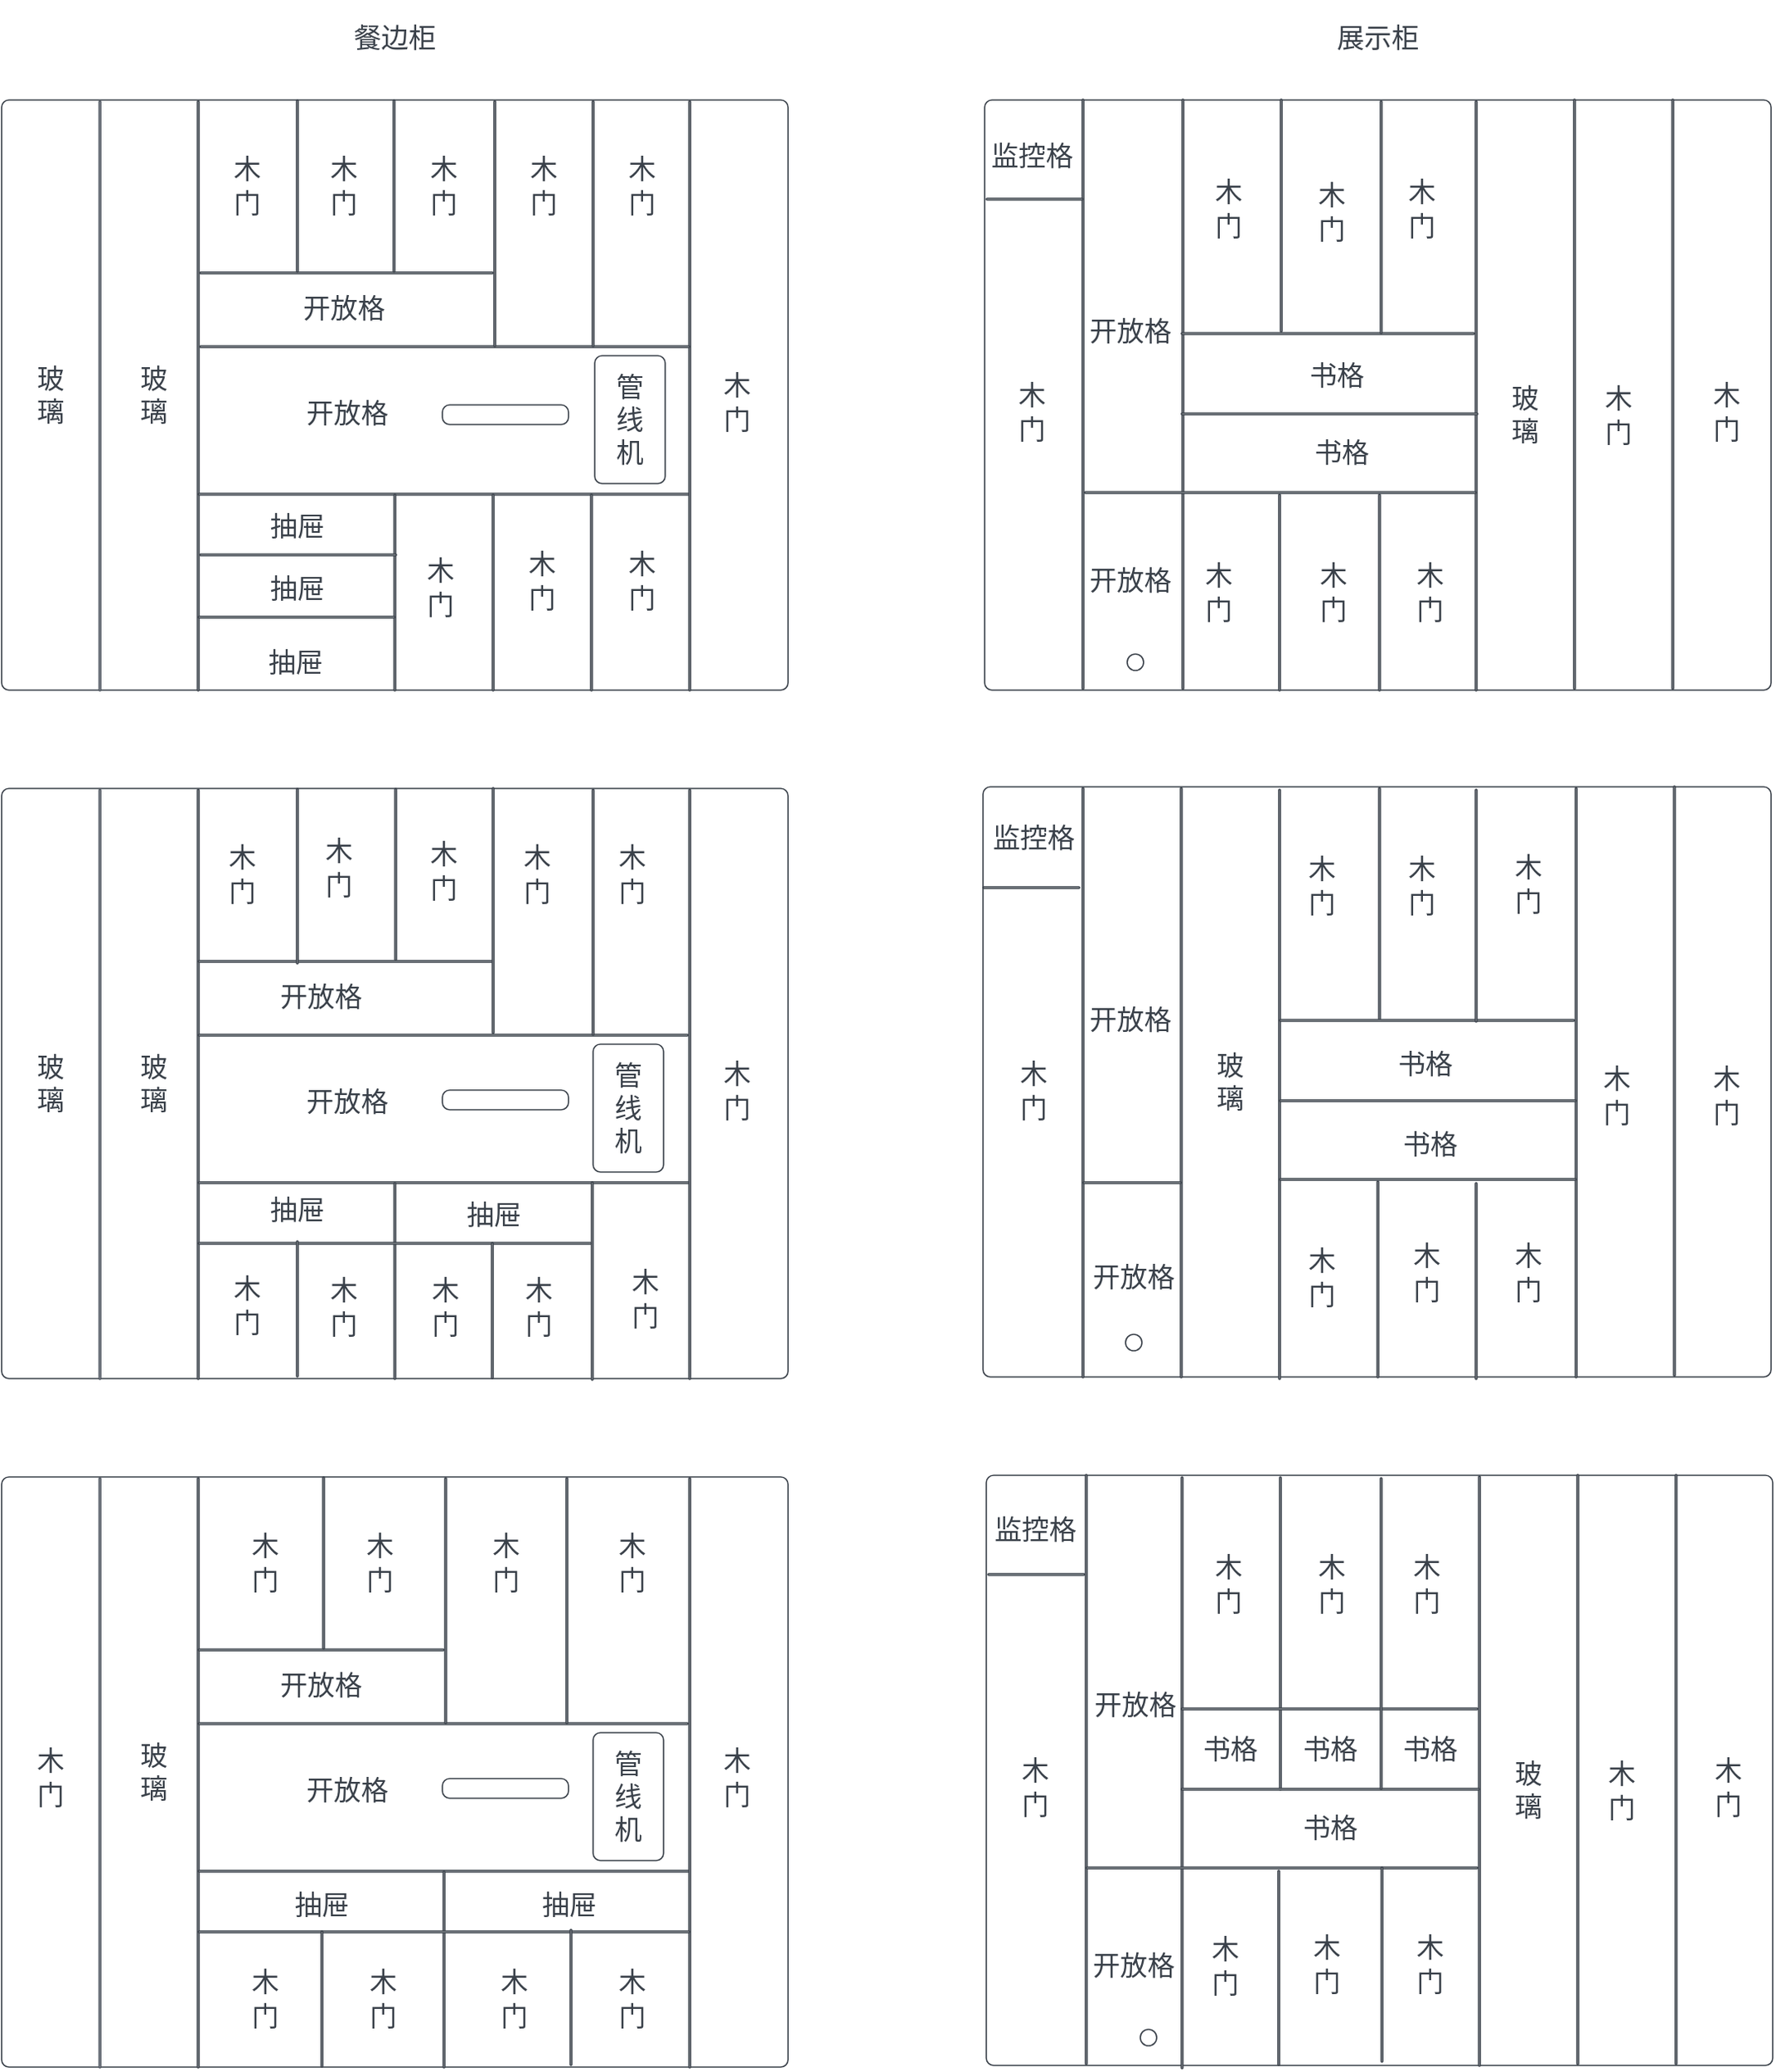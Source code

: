 <mxfile version="22.1.15" type="github">
  <diagram name="第 1 页" id="0hUL2M-2vLGxXfTMVPdV">
    <mxGraphModel dx="1562" dy="810" grid="1" gridSize="15" guides="1" tooltips="1" connect="1" arrows="1" fold="1" page="1" pageScale="1" pageWidth="1654" pageHeight="2336" math="0" shadow="0">
      <root>
        <mxCell id="0" />
        <mxCell id="1" parent="0" />
        <mxCell id="oDt2T1fZwQElPNQFlkn8-397" value="" style="html=1;overflow=block;blockSpacing=1;whiteSpace=wrap;fontSize=13;spacing=3.8;strokeColor=#3a414a;strokeOpacity=100;rounded=1;absoluteArcSize=1;arcSize=9;strokeWidth=0.8;lucidId=jEi01-_xF6Bx;" vertex="1" parent="1">
          <mxGeometry x="300" y="300" width="480" height="360" as="geometry" />
        </mxCell>
        <mxCell id="oDt2T1fZwQElPNQFlkn8-398" value="" style="html=1;overflow=block;blockSpacing=1;whiteSpace=wrap;fontSize=13;spacing=0;strokeColor=#4c535d;strokeOpacity=100;rounded=1;absoluteArcSize=1;arcSize=9;rotation=-270;strokeWidth=0.8;lucidId=GGi08Mpgi-kJ;" vertex="1" parent="1">
          <mxGeometry x="180" y="480" width="360" height="1" as="geometry" />
        </mxCell>
        <mxCell id="oDt2T1fZwQElPNQFlkn8-399" value="" style="html=1;overflow=block;blockSpacing=1;whiteSpace=wrap;fontSize=13;spacing=0;strokeColor=#3a414a;strokeOpacity=100;rounded=1;absoluteArcSize=1;arcSize=9;rotation=-270;strokeWidth=0.8;lucidId=9Gi06TaQGskj;" vertex="1" parent="1">
          <mxGeometry x="240" y="480" width="360" height="1" as="geometry" />
        </mxCell>
        <mxCell id="oDt2T1fZwQElPNQFlkn8-400" value="" style="html=1;overflow=block;blockSpacing=1;whiteSpace=wrap;fontSize=13;spacing=0;strokeColor=#3a414a;strokeOpacity=100;rounded=1;absoluteArcSize=1;arcSize=9;strokeWidth=0.8;lucidId=pHi0_KK7AGBP;" vertex="1" parent="1">
          <mxGeometry x="420" y="540" width="300" height="1" as="geometry" />
        </mxCell>
        <mxCell id="oDt2T1fZwQElPNQFlkn8-401" value="" style="html=1;overflow=block;blockSpacing=1;whiteSpace=wrap;fontSize=13;spacing=0;strokeColor=#3a414a;strokeOpacity=100;rounded=1;absoluteArcSize=1;arcSize=9;rotation=-270;strokeWidth=0.8;lucidId=jIi0ABCT3JBj;" vertex="1" parent="1">
          <mxGeometry x="540" y="480" width="360" height="1" as="geometry" />
        </mxCell>
        <mxCell id="oDt2T1fZwQElPNQFlkn8-402" value="" style="html=1;overflow=block;blockSpacing=1;whiteSpace=wrap;fontSize=13;spacing=0;strokeColor=#3a414a;strokeOpacity=100;rounded=1;absoluteArcSize=1;arcSize=9;rotation=-270;strokeWidth=0.8;lucidId=IIi0kp2o7ab.;" vertex="1" parent="1">
          <mxGeometry x="600" y="600" width="120" height="1" as="geometry" />
        </mxCell>
        <mxCell id="oDt2T1fZwQElPNQFlkn8-403" value="" style="html=1;overflow=block;blockSpacing=1;whiteSpace=wrap;fontSize=13;spacing=0;strokeColor=#3a414a;strokeOpacity=100;rounded=1;absoluteArcSize=1;arcSize=9;rotation=-270;strokeWidth=0.8;lucidId=XIi03KQC-35q;" vertex="1" parent="1">
          <mxGeometry x="540" y="600" width="120" height="1" as="geometry" />
        </mxCell>
        <mxCell id="oDt2T1fZwQElPNQFlkn8-404" value="" style="html=1;overflow=block;blockSpacing=1;whiteSpace=wrap;fontSize=13;spacing=0;strokeColor=#3a414a;strokeOpacity=100;rounded=1;absoluteArcSize=1;arcSize=9;rotation=-270;strokeWidth=0.8;lucidId=3Ii09AHKtTk0;" vertex="1" parent="1">
          <mxGeometry x="480" y="600" width="120" height="1" as="geometry" />
        </mxCell>
        <mxCell id="oDt2T1fZwQElPNQFlkn8-405" value="" style="html=1;overflow=block;blockSpacing=1;whiteSpace=wrap;fontSize=13;spacing=0;strokeColor=#3a414a;strokeOpacity=100;rounded=1;absoluteArcSize=1;arcSize=9;strokeWidth=0.8;lucidId=dJi0xmede7M8;" vertex="1" parent="1">
          <mxGeometry x="420" y="615" width="120" height="1" as="geometry" />
        </mxCell>
        <mxCell id="oDt2T1fZwQElPNQFlkn8-406" value="" style="html=1;overflow=block;blockSpacing=1;whiteSpace=wrap;fontSize=13;spacing=0;strokeColor=#3a414a;strokeOpacity=100;rounded=1;absoluteArcSize=1;arcSize=9;strokeWidth=0.8;lucidId=pJi0sJt_oInW;" vertex="1" parent="1">
          <mxGeometry x="421" y="577" width="120" height="1" as="geometry" />
        </mxCell>
        <mxCell id="oDt2T1fZwQElPNQFlkn8-407" value="" style="html=1;overflow=block;blockSpacing=1;whiteSpace=wrap;fontSize=13;spacing=0;strokeColor=#3a414a;strokeOpacity=100;rounded=1;absoluteArcSize=1;arcSize=9;strokeWidth=0.8;lucidId=CJi0dUp6mxQU;" vertex="1" parent="1">
          <mxGeometry x="421" y="450" width="299" height="1" as="geometry" />
        </mxCell>
        <mxCell id="oDt2T1fZwQElPNQFlkn8-408" value="" style="html=1;overflow=block;blockSpacing=1;whiteSpace=wrap;fontSize=13;spacing=0;strokeColor=#3a414a;strokeOpacity=100;rounded=1;absoluteArcSize=1;arcSize=9;rotation=-270;strokeWidth=0.8;lucidId=.Ji0g_z8zu6y;" vertex="1" parent="1">
          <mxGeometry x="586" y="375" width="150" height="1" as="geometry" />
        </mxCell>
        <mxCell id="oDt2T1fZwQElPNQFlkn8-409" value="" style="html=1;overflow=block;blockSpacing=1;whiteSpace=wrap;fontSize=13;spacing=0;strokeColor=#3a414a;strokeOpacity=100;rounded=1;absoluteArcSize=1;arcSize=9;rotation=-270;strokeWidth=0.8;lucidId=~Ji0u-Yy-_38;" vertex="1" parent="1">
          <mxGeometry x="526" y="375" width="150" height="1" as="geometry" />
        </mxCell>
        <mxCell id="oDt2T1fZwQElPNQFlkn8-410" value="" style="html=1;overflow=block;blockSpacing=1;whiteSpace=wrap;fontSize=13;spacing=0;strokeColor=#3a414a;strokeOpacity=100;rounded=1;absoluteArcSize=1;arcSize=9;strokeWidth=0.8;lucidId=tKi029dmTjMB;" vertex="1" parent="1">
          <mxGeometry x="421" y="405" width="179" height="1" as="geometry" />
        </mxCell>
        <mxCell id="oDt2T1fZwQElPNQFlkn8-411" value="" style="html=1;overflow=block;blockSpacing=1;whiteSpace=wrap;fontSize=13;spacing=0;strokeColor=#3a414a;strokeOpacity=100;rounded=1;absoluteArcSize=1;arcSize=9;rotation=-270;strokeWidth=0.8;lucidId=IKi0VMVsiuCA;" vertex="1" parent="1">
          <mxGeometry x="428" y="352" width="105" height="1" as="geometry" />
        </mxCell>
        <mxCell id="oDt2T1fZwQElPNQFlkn8-412" value="" style="html=1;overflow=block;blockSpacing=1;whiteSpace=wrap;fontSize=13;spacing=0;strokeColor=#3a414a;strokeOpacity=100;rounded=1;absoluteArcSize=1;arcSize=9;rotation=-270;strokeWidth=0.8;lucidId=TKi0TNewPdmN;" vertex="1" parent="1">
          <mxGeometry x="487" y="352" width="105" height="1" as="geometry" />
        </mxCell>
        <mxCell id="oDt2T1fZwQElPNQFlkn8-413" value="开放格" style="html=1;overflow=block;blockSpacing=1;whiteSpace=wrap;fontSize=16.7;fontFamily=Liberation Serif;fontColor=#3a414a;spacing=3.8;strokeOpacity=0;fillOpacity=0;rounded=1;absoluteArcSize=1;arcSize=9;fillColor=#ffffff;strokeWidth=0.8;lucidId=wMi0a5nb7~Uo;" vertex="1" parent="1">
          <mxGeometry x="481" y="476" width="60" height="32" as="geometry" />
        </mxCell>
        <mxCell id="oDt2T1fZwQElPNQFlkn8-414" value="玻璃" style="html=1;overflow=block;blockSpacing=1;whiteSpace=wrap;fontSize=16.7;fontFamily=Liberation Serif;fontColor=#3a414a;spacing=3.8;strokeOpacity=0;fillOpacity=0;rounded=1;absoluteArcSize=1;arcSize=9;fillColor=#ffffff;strokeWidth=0.8;lucidId=YMi0Ng7yW5L~;" vertex="1" parent="1">
          <mxGeometry x="315" y="457" width="30" height="45" as="geometry" />
        </mxCell>
        <mxCell id="oDt2T1fZwQElPNQFlkn8-415" value="玻璃" style="html=1;overflow=block;blockSpacing=1;whiteSpace=wrap;fontSize=16.7;fontFamily=Liberation Serif;fontColor=#3a414a;spacing=3.8;strokeOpacity=0;fillOpacity=0;rounded=1;absoluteArcSize=1;arcSize=9;fillColor=#ffffff;strokeWidth=0.8;lucidId=ZMi0ydUcW1Ka;" vertex="1" parent="1">
          <mxGeometry x="378" y="457" width="30" height="45" as="geometry" />
        </mxCell>
        <mxCell id="oDt2T1fZwQElPNQFlkn8-416" value="开放格" style="html=1;overflow=block;blockSpacing=1;whiteSpace=wrap;fontSize=16.7;fontFamily=Liberation Serif;fontColor=#3a414a;spacing=3.8;strokeOpacity=0;fillOpacity=0;rounded=1;absoluteArcSize=1;arcSize=9;fillColor=#ffffff;strokeWidth=0.8;lucidId=wNi0.tQglK~V;" vertex="1" parent="1">
          <mxGeometry x="479" y="412" width="60" height="32" as="geometry" />
        </mxCell>
        <mxCell id="oDt2T1fZwQElPNQFlkn8-417" value="抽屉" style="html=1;overflow=block;blockSpacing=1;whiteSpace=wrap;fontSize=16.7;fontFamily=Liberation Serif;fontColor=#3a414a;spacing=3.8;strokeOpacity=0;fillOpacity=0;rounded=1;absoluteArcSize=1;arcSize=9;fillColor=#ffffff;strokeWidth=0.8;lucidId=DNi0NaYzkDp5;" vertex="1" parent="1">
          <mxGeometry x="451" y="545" width="59" height="32" as="geometry" />
        </mxCell>
        <mxCell id="oDt2T1fZwQElPNQFlkn8-418" value="抽屉" style="html=1;overflow=block;blockSpacing=1;whiteSpace=wrap;fontSize=16.7;fontFamily=Liberation Serif;fontColor=#3a414a;spacing=3.8;strokeOpacity=0;fillOpacity=0;rounded=1;absoluteArcSize=1;arcSize=9;fillColor=#ffffff;strokeWidth=0.8;lucidId=QNi0hCo5XsVk;" vertex="1" parent="1">
          <mxGeometry x="451" y="583" width="59" height="32" as="geometry" />
        </mxCell>
        <mxCell id="oDt2T1fZwQElPNQFlkn8-419" value="抽屉" style="html=1;overflow=block;blockSpacing=1;whiteSpace=wrap;fontSize=16.7;fontFamily=Liberation Serif;fontColor=#3a414a;spacing=3.8;strokeOpacity=0;fillOpacity=0;rounded=1;absoluteArcSize=1;arcSize=9;fillColor=#ffffff;strokeWidth=0.8;lucidId=VNi03hRZ3R9b;" vertex="1" parent="1">
          <mxGeometry x="450" y="628" width="59" height="32" as="geometry" />
        </mxCell>
        <mxCell id="oDt2T1fZwQElPNQFlkn8-420" value="木门" style="html=1;overflow=block;blockSpacing=1;whiteSpace=wrap;fontSize=16.7;fontFamily=Liberation Serif;fontColor=#3a414a;spacing=3.8;strokeOpacity=0;fillOpacity=0;rounded=1;absoluteArcSize=1;arcSize=9;fillColor=#ffffff;strokeWidth=0.8;lucidId=oOi0-1tm124c;" vertex="1" parent="1">
          <mxGeometry x="432" y="319" width="36" height="68" as="geometry" />
        </mxCell>
        <mxCell id="oDt2T1fZwQElPNQFlkn8-421" value="木门" style="html=1;overflow=block;blockSpacing=1;whiteSpace=wrap;fontSize=16.7;fontFamily=Liberation Serif;fontColor=#3a414a;spacing=3.8;strokeOpacity=0;fillOpacity=0;rounded=1;absoluteArcSize=1;arcSize=9;fillColor=#ffffff;strokeWidth=0.8;lucidId=0Oi0cIhKzK87;" vertex="1" parent="1">
          <mxGeometry x="491" y="319" width="36" height="68" as="geometry" />
        </mxCell>
        <mxCell id="oDt2T1fZwQElPNQFlkn8-422" value="木门" style="html=1;overflow=block;blockSpacing=1;whiteSpace=wrap;fontSize=16.7;fontFamily=Liberation Serif;fontColor=#3a414a;spacing=3.8;strokeOpacity=0;fillOpacity=0;rounded=1;absoluteArcSize=1;arcSize=9;fillColor=#ffffff;strokeWidth=0.8;lucidId=3Oi0yuzJIRUg;" vertex="1" parent="1">
          <mxGeometry x="552" y="319" width="36" height="68" as="geometry" />
        </mxCell>
        <mxCell id="oDt2T1fZwQElPNQFlkn8-423" value="木门" style="html=1;overflow=block;blockSpacing=1;whiteSpace=wrap;fontSize=16.7;fontFamily=Liberation Serif;fontColor=#3a414a;spacing=3.8;strokeOpacity=0;fillOpacity=0;rounded=1;absoluteArcSize=1;arcSize=9;fillColor=#ffffff;strokeWidth=0.8;lucidId=7Oi0QBY3zsmU;" vertex="1" parent="1">
          <mxGeometry x="613" y="319" width="36" height="68" as="geometry" />
        </mxCell>
        <mxCell id="oDt2T1fZwQElPNQFlkn8-424" value="木门" style="html=1;overflow=block;blockSpacing=1;whiteSpace=wrap;fontSize=16.7;fontFamily=Liberation Serif;fontColor=#3a414a;spacing=3.8;strokeOpacity=0;fillOpacity=0;rounded=1;absoluteArcSize=1;arcSize=9;fillColor=#ffffff;strokeWidth=0.8;lucidId=_Oi0N1qLn8s8;" vertex="1" parent="1">
          <mxGeometry x="673" y="319" width="36" height="68" as="geometry" />
        </mxCell>
        <mxCell id="oDt2T1fZwQElPNQFlkn8-425" value="木门" style="html=1;overflow=block;blockSpacing=1;whiteSpace=wrap;fontSize=16.7;fontFamily=Liberation Serif;fontColor=#3a414a;spacing=3.8;strokeOpacity=0;fillOpacity=0;rounded=1;absoluteArcSize=1;arcSize=9;fillColor=#ffffff;strokeWidth=0.8;lucidId=aPi0k1yPTDtP;" vertex="1" parent="1">
          <mxGeometry x="550" y="564" width="36" height="68" as="geometry" />
        </mxCell>
        <mxCell id="oDt2T1fZwQElPNQFlkn8-426" value="木门" style="html=1;overflow=block;blockSpacing=1;whiteSpace=wrap;fontSize=16.7;fontFamily=Liberation Serif;fontColor=#3a414a;spacing=3.8;strokeOpacity=0;fillOpacity=0;rounded=1;absoluteArcSize=1;arcSize=9;fillColor=#ffffff;strokeWidth=0.8;lucidId=cPi0AP5BYbA6;" vertex="1" parent="1">
          <mxGeometry x="612" y="560" width="36" height="68" as="geometry" />
        </mxCell>
        <mxCell id="oDt2T1fZwQElPNQFlkn8-427" value="木门" style="html=1;overflow=block;blockSpacing=1;whiteSpace=wrap;fontSize=16.7;fontFamily=Liberation Serif;fontColor=#3a414a;spacing=3.8;strokeOpacity=0;fillOpacity=0;rounded=1;absoluteArcSize=1;arcSize=9;fillColor=#ffffff;strokeWidth=0.8;lucidId=gPi0RkHJloOo;" vertex="1" parent="1">
          <mxGeometry x="673" y="560" width="36" height="68" as="geometry" />
        </mxCell>
        <mxCell id="oDt2T1fZwQElPNQFlkn8-428" value="木门" style="html=1;overflow=block;blockSpacing=1;whiteSpace=wrap;fontSize=16.7;fontFamily=Liberation Serif;fontColor=#3a414a;spacing=3.8;strokeOpacity=0;fillOpacity=0;rounded=1;absoluteArcSize=1;arcSize=9;fillColor=#ffffff;strokeWidth=0.8;lucidId=jPi0uUfH4QKP;" vertex="1" parent="1">
          <mxGeometry x="731" y="451" width="36" height="68" as="geometry" />
        </mxCell>
        <mxCell id="oDt2T1fZwQElPNQFlkn8-429" value="" style="html=1;overflow=block;blockSpacing=1;whiteSpace=wrap;fontSize=13;spacing=9;strokeColor=#3a414a;strokeOpacity=100;rounded=1;absoluteArcSize=1;arcSize=9;strokeWidth=0.8;lucidId=wXi03ys0hibm;" vertex="1" parent="1">
          <mxGeometry x="900" y="300" width="480" height="360" as="geometry" />
        </mxCell>
        <mxCell id="oDt2T1fZwQElPNQFlkn8-430" value="" style="html=1;overflow=block;blockSpacing=1;whiteSpace=wrap;fontSize=13;spacing=0;strokeColor=#3a414a;strokeOpacity=100;rounded=1;absoluteArcSize=1;arcSize=9;rotation=-270;strokeWidth=0.8;lucidId=pYi01Wcm_DJU;" vertex="1" parent="1">
          <mxGeometry x="780" y="479" width="360" height="1" as="geometry" />
        </mxCell>
        <mxCell id="oDt2T1fZwQElPNQFlkn8-431" value="" style="html=1;overflow=block;blockSpacing=1;whiteSpace=wrap;fontSize=13;spacing=0;strokeColor=#3a414a;strokeOpacity=100;rounded=1;absoluteArcSize=1;arcSize=9;rotation=-270;strokeWidth=0.8;lucidId=HYi0mSDJBLfM;" vertex="1" parent="1">
          <mxGeometry x="1140" y="479" width="360" height="1" as="geometry" />
        </mxCell>
        <mxCell id="oDt2T1fZwQElPNQFlkn8-432" value="" style="html=1;overflow=block;blockSpacing=1;whiteSpace=wrap;fontSize=13;spacing=0;strokeColor=#3a414a;strokeOpacity=100;rounded=1;absoluteArcSize=1;arcSize=9;rotation=-270;strokeWidth=0.8;lucidId=TYi0H.dPuJqK;" vertex="1" parent="1">
          <mxGeometry x="1020" y="480" width="360" height="1" as="geometry" />
        </mxCell>
        <mxCell id="oDt2T1fZwQElPNQFlkn8-433" value="" style="html=1;overflow=block;blockSpacing=1;whiteSpace=wrap;fontSize=13;spacing=0;strokeColor=#3a414a;strokeOpacity=100;rounded=1;absoluteArcSize=1;arcSize=9;rotation=-270;strokeWidth=0.8;lucidId=TYi0FkCOCjd8;" vertex="1" parent="1">
          <mxGeometry x="1080" y="479" width="360" height="1" as="geometry" />
        </mxCell>
        <mxCell id="oDt2T1fZwQElPNQFlkn8-434" value="" style="html=1;overflow=block;blockSpacing=1;whiteSpace=wrap;fontSize=13;spacing=0;strokeColor=#3a414a;strokeOpacity=100;rounded=1;absoluteArcSize=1;arcSize=9;rotation=-270;strokeWidth=0.8;lucidId=9Zi0gIOHBx_o;" vertex="1" parent="1">
          <mxGeometry x="841" y="479" width="360" height="1" as="geometry" />
        </mxCell>
        <mxCell id="oDt2T1fZwQElPNQFlkn8-435" value="" style="html=1;overflow=block;blockSpacing=1;whiteSpace=wrap;fontSize=13;spacing=0;strokeColor=#3a414a;strokeOpacity=100;rounded=1;absoluteArcSize=1;arcSize=9;rotation=-270;strokeWidth=0.8;lucidId=e0i04zI7K4tB;" vertex="1" parent="1">
          <mxGeometry x="1010" y="370" width="142" height="1" as="geometry" />
        </mxCell>
        <mxCell id="oDt2T1fZwQElPNQFlkn8-436" value="" style="html=1;overflow=block;blockSpacing=1;whiteSpace=wrap;fontSize=13;spacing=0;strokeColor=#3a414a;strokeOpacity=100;rounded=1;absoluteArcSize=1;arcSize=9;strokeWidth=0.8;lucidId=g0i0GwYR5VV3;" vertex="1" parent="1">
          <mxGeometry x="961" y="539" width="239" height="1" as="geometry" />
        </mxCell>
        <mxCell id="oDt2T1fZwQElPNQFlkn8-437" value="" style="html=1;overflow=block;blockSpacing=1;whiteSpace=wrap;fontSize=13;spacing=0;strokeColor=#3a414a;strokeOpacity=100;rounded=1;absoluteArcSize=1;arcSize=9;strokeWidth=0.8;lucidId=00i0r0cdF_fl;" vertex="1" parent="1">
          <mxGeometry x="1020" y="442" width="179" height="1" as="geometry" />
        </mxCell>
        <mxCell id="oDt2T1fZwQElPNQFlkn8-438" value="" style="html=1;overflow=block;blockSpacing=1;whiteSpace=wrap;fontSize=13;spacing=0;strokeColor=#3a414a;strokeOpacity=100;rounded=1;absoluteArcSize=1;arcSize=9;rotation=-270;strokeWidth=0.8;lucidId=61i0wlTPoXCs;" vertex="1" parent="1">
          <mxGeometry x="1020" y="600" width="120" height="1" as="geometry" />
        </mxCell>
        <mxCell id="oDt2T1fZwQElPNQFlkn8-439" value="" style="html=1;overflow=block;blockSpacing=1;whiteSpace=wrap;fontSize=13;spacing=0;strokeColor=#3a414a;strokeOpacity=100;rounded=1;absoluteArcSize=1;arcSize=9;strokeWidth=0.8;lucidId=X2i0GB5-I0CL;" vertex="1" parent="1">
          <mxGeometry x="1020" y="491" width="181" height="1" as="geometry" />
        </mxCell>
        <mxCell id="oDt2T1fZwQElPNQFlkn8-440" value="木门" style="html=1;overflow=block;blockSpacing=1;whiteSpace=wrap;fontSize=16.7;fontFamily=Liberation Serif;fontColor=#3a414a;spacing=3.8;strokeOpacity=0;fillOpacity=0;rounded=1;absoluteArcSize=1;arcSize=9;fillColor=#ffffff;strokeWidth=0.8;lucidId=23i0FxjOXLHW;" vertex="1" parent="1">
          <mxGeometry x="1269" y="459" width="36" height="68" as="geometry" />
        </mxCell>
        <mxCell id="oDt2T1fZwQElPNQFlkn8-441" value="木门" style="html=1;overflow=block;blockSpacing=1;whiteSpace=wrap;fontSize=16.7;fontFamily=Liberation Serif;fontColor=#3a414a;spacing=3.8;strokeOpacity=0;fillOpacity=0;rounded=1;absoluteArcSize=1;arcSize=9;fillColor=#ffffff;strokeWidth=0.8;lucidId=33i0lHx0hcYN;" vertex="1" parent="1">
          <mxGeometry x="1335" y="457" width="36" height="68" as="geometry" />
        </mxCell>
        <mxCell id="oDt2T1fZwQElPNQFlkn8-442" value="木门" style="html=1;overflow=block;blockSpacing=1;whiteSpace=wrap;fontSize=16.7;fontFamily=Liberation Serif;fontColor=#3a414a;spacing=3.8;strokeOpacity=0;fillOpacity=0;rounded=1;absoluteArcSize=1;arcSize=9;fillColor=#ffffff;strokeWidth=0.8;lucidId=e4i0dogeUMoY;" vertex="1" parent="1">
          <mxGeometry x="911" y="457" width="36" height="68" as="geometry" />
        </mxCell>
        <mxCell id="oDt2T1fZwQElPNQFlkn8-443" value="木门" style="html=1;overflow=block;blockSpacing=1;whiteSpace=wrap;fontSize=16.7;fontFamily=Liberation Serif;fontColor=#3a414a;spacing=3.8;strokeOpacity=0;fillOpacity=0;rounded=1;absoluteArcSize=1;arcSize=9;fillColor=#ffffff;strokeWidth=0.8;lucidId=F4i0GxDi6p5B;" vertex="1" parent="1">
          <mxGeometry x="1031" y="333" width="36" height="68" as="geometry" />
        </mxCell>
        <mxCell id="oDt2T1fZwQElPNQFlkn8-444" value="木门" style="html=1;overflow=block;blockSpacing=1;whiteSpace=wrap;fontSize=16.7;fontFamily=Liberation Serif;fontColor=#3a414a;spacing=3.8;strokeOpacity=0;fillOpacity=0;rounded=1;absoluteArcSize=1;arcSize=9;fillColor=#ffffff;strokeWidth=0.8;lucidId=J4i0gXuu4hpe;" vertex="1" parent="1">
          <mxGeometry x="1149" y="333" width="36" height="68" as="geometry" />
        </mxCell>
        <mxCell id="oDt2T1fZwQElPNQFlkn8-445" value="木门" style="html=1;overflow=block;blockSpacing=1;whiteSpace=wrap;fontSize=16.7;fontFamily=Liberation Serif;fontColor=#3a414a;spacing=3.8;strokeOpacity=0;fillOpacity=0;rounded=1;absoluteArcSize=1;arcSize=9;fillColor=#ffffff;strokeWidth=0.8;lucidId=O4i04KpyYti-;" vertex="1" parent="1">
          <mxGeometry x="1025" y="567" width="36" height="68" as="geometry" />
        </mxCell>
        <mxCell id="oDt2T1fZwQElPNQFlkn8-446" value="木门" style="html=1;overflow=block;blockSpacing=1;whiteSpace=wrap;fontSize=16.7;fontFamily=Liberation Serif;fontColor=#3a414a;spacing=3.8;strokeOpacity=0;fillOpacity=0;rounded=1;absoluteArcSize=1;arcSize=9;fillColor=#ffffff;strokeWidth=0.8;lucidId=Q4i0RmJRj~4-;" vertex="1" parent="1">
          <mxGeometry x="1095" y="567" width="36" height="68" as="geometry" />
        </mxCell>
        <mxCell id="oDt2T1fZwQElPNQFlkn8-447" value="开放格" style="html=1;overflow=block;blockSpacing=1;whiteSpace=wrap;fontSize=16.7;fontFamily=Liberation Serif;fontColor=#3a414a;spacing=3.8;strokeOpacity=0;fillOpacity=0;rounded=1;absoluteArcSize=1;arcSize=9;fillColor=#ffffff;strokeWidth=0.8;lucidId=44i02NKUE6WC;" vertex="1" parent="1">
          <mxGeometry x="959" y="426" width="60" height="32" as="geometry" />
        </mxCell>
        <mxCell id="oDt2T1fZwQElPNQFlkn8-448" value="开放格" style="html=1;overflow=block;blockSpacing=1;whiteSpace=wrap;fontSize=16.7;fontFamily=Liberation Serif;fontColor=#3a414a;spacing=3.8;strokeOpacity=0;fillOpacity=0;rounded=1;absoluteArcSize=1;arcSize=9;fillColor=#ffffff;strokeWidth=0.8;lucidId=64i0MKdIgCoz;" vertex="1" parent="1">
          <mxGeometry x="959" y="578" width="60" height="32" as="geometry" />
        </mxCell>
        <mxCell id="oDt2T1fZwQElPNQFlkn8-449" value="书格" style="html=1;overflow=block;blockSpacing=1;whiteSpace=wrap;fontSize=16.7;fontFamily=Liberation Serif;fontColor=#3a414a;spacing=3.8;strokeOpacity=0;fillOpacity=0;rounded=1;absoluteArcSize=1;arcSize=9;fillColor=#ffffff;strokeWidth=0.8;lucidId=94i0RHY7x~cG;" vertex="1" parent="1">
          <mxGeometry x="1088" y="492" width="60" height="48" as="geometry" />
        </mxCell>
        <mxCell id="oDt2T1fZwQElPNQFlkn8-450" value="玻璃" style="html=1;overflow=block;blockSpacing=1;whiteSpace=wrap;fontSize=16.7;fontFamily=Liberation Serif;fontColor=#3a414a;spacing=3.8;strokeOpacity=0;fillOpacity=0;rounded=1;absoluteArcSize=1;arcSize=9;fillColor=#ffffff;strokeWidth=0.8;lucidId=i5i03-JM4hYG;" vertex="1" parent="1">
          <mxGeometry x="1215" y="469" width="30" height="45" as="geometry" />
        </mxCell>
        <mxCell id="oDt2T1fZwQElPNQFlkn8-451" value="" style="html=1;overflow=block;blockSpacing=1;whiteSpace=wrap;ellipse;fontSize=13;spacing=3.8;strokeColor=#3a414a;strokeOpacity=100;rounded=1;absoluteArcSize=1;arcSize=9;strokeWidth=0.8;lucidId=R5i0aFgvN-mq;" vertex="1" parent="1">
          <mxGeometry x="987" y="638" width="10" height="10" as="geometry" />
        </mxCell>
        <mxCell id="oDt2T1fZwQElPNQFlkn8-452" value="书格" style="html=1;overflow=block;blockSpacing=1;whiteSpace=wrap;fontSize=16.7;fontFamily=Liberation Serif;fontColor=#3a414a;spacing=3.8;strokeOpacity=0;fillOpacity=0;rounded=1;absoluteArcSize=1;arcSize=9;fillColor=#ffffff;strokeWidth=0.8;lucidId=-6i0bXHerErI;" vertex="1" parent="1">
          <mxGeometry x="1085" y="445" width="60" height="48" as="geometry" />
        </mxCell>
        <mxCell id="oDt2T1fZwQElPNQFlkn8-453" value="餐边柜" style="html=1;overflow=block;blockSpacing=1;whiteSpace=wrap;fontSize=16.7;fontFamily=Liberation Serif;fontColor=#3a414a;spacing=3.8;strokeOpacity=0;fillOpacity=0;rounded=1;absoluteArcSize=1;arcSize=9;fillColor=#ffffff;strokeWidth=0.8;lucidId=A_i0d9Y~pL3e;" vertex="1" parent="1">
          <mxGeometry x="450" y="240" width="180" height="45" as="geometry" />
        </mxCell>
        <mxCell id="oDt2T1fZwQElPNQFlkn8-454" value="展示柜" style="html=1;overflow=block;blockSpacing=1;whiteSpace=wrap;fontSize=16.7;fontFamily=Liberation Serif;fontColor=#3a414a;spacing=3.8;strokeOpacity=0;fillOpacity=0;rounded=1;absoluteArcSize=1;arcSize=9;fillColor=#ffffff;strokeWidth=0.8;lucidId=1_i0xvrjxDT6;" vertex="1" parent="1">
          <mxGeometry x="1050" y="240" width="180" height="45" as="geometry" />
        </mxCell>
        <mxCell id="oDt2T1fZwQElPNQFlkn8-455" value="" style="html=1;overflow=block;blockSpacing=1;whiteSpace=wrap;fontSize=13;spacing=0;strokeColor=#3a414a;strokeOpacity=100;rounded=1;absoluteArcSize=1;arcSize=9;strokeWidth=0.8;lucidId=~ej0_mkQQ0V_;" vertex="1" parent="1">
          <mxGeometry x="901" y="360" width="59" height="1" as="geometry" />
        </mxCell>
        <mxCell id="oDt2T1fZwQElPNQFlkn8-456" value="监控格" style="html=1;overflow=block;blockSpacing=1;whiteSpace=wrap;fontSize=16.7;fontFamily=Liberation Serif;fontColor=#3a414a;spacing=3.8;strokeOpacity=0;fillOpacity=0;rounded=1;absoluteArcSize=1;arcSize=9;fillColor=#ffffff;strokeWidth=0.8;lucidId=ofj0eJ.LlK7k;" vertex="1" parent="1">
          <mxGeometry x="899" y="319" width="60" height="32" as="geometry" />
        </mxCell>
        <mxCell id="oDt2T1fZwQElPNQFlkn8-457" value="管线机" style="html=1;overflow=block;blockSpacing=1;whiteSpace=wrap;fontSize=16.7;fontFamily=Liberation Serif;fontColor=#3a414a;spacing=9;strokeColor=#3a414a;strokeOpacity=100;rounded=1;absoluteArcSize=1;arcSize=9;strokeWidth=0.8;lucidId=ZZj01xy9Xnap;" vertex="1" parent="1">
          <mxGeometry x="662" y="456" width="43" height="78" as="geometry" />
        </mxCell>
        <mxCell id="oDt2T1fZwQElPNQFlkn8-458" value="" style="html=1;overflow=block;blockSpacing=1;whiteSpace=wrap;fontSize=13;spacing=3.8;strokeColor=#3a414a;strokeOpacity=100;rounded=1;absoluteArcSize=1;arcSize=9;strokeWidth=0.8;lucidId=78j0aa3CohmZ;" vertex="1" parent="1">
          <mxGeometry x="300" y="720" width="480" height="360" as="geometry" />
        </mxCell>
        <mxCell id="oDt2T1fZwQElPNQFlkn8-459" value="" style="html=1;overflow=block;blockSpacing=1;whiteSpace=wrap;fontSize=13;spacing=0;strokeColor=#4c535d;strokeOpacity=100;rounded=1;absoluteArcSize=1;arcSize=9;rotation=-270;strokeWidth=0.8;lucidId=78j0znY7FxWN;" vertex="1" parent="1">
          <mxGeometry x="180" y="900" width="360" height="1" as="geometry" />
        </mxCell>
        <mxCell id="oDt2T1fZwQElPNQFlkn8-460" value="" style="html=1;overflow=block;blockSpacing=1;whiteSpace=wrap;fontSize=13;spacing=0;strokeColor=#3a414a;strokeOpacity=100;rounded=1;absoluteArcSize=1;arcSize=9;rotation=-270;strokeWidth=0.8;lucidId=78j0HqFUy~2o;" vertex="1" parent="1">
          <mxGeometry x="240" y="900" width="360" height="1" as="geometry" />
        </mxCell>
        <mxCell id="oDt2T1fZwQElPNQFlkn8-461" value="" style="html=1;overflow=block;blockSpacing=1;whiteSpace=wrap;fontSize=13;spacing=0;strokeColor=#3a414a;strokeOpacity=100;rounded=1;absoluteArcSize=1;arcSize=9;strokeWidth=0.8;lucidId=78j0aC8yOTyB;" vertex="1" parent="1">
          <mxGeometry x="420" y="960" width="300" height="1" as="geometry" />
        </mxCell>
        <mxCell id="oDt2T1fZwQElPNQFlkn8-462" value="" style="html=1;overflow=block;blockSpacing=1;whiteSpace=wrap;fontSize=13;spacing=0;strokeColor=#3a414a;strokeOpacity=100;rounded=1;absoluteArcSize=1;arcSize=9;rotation=-270;strokeWidth=0.8;lucidId=78j0KuKO8~hy;" vertex="1" parent="1">
          <mxGeometry x="540" y="900" width="360" height="1" as="geometry" />
        </mxCell>
        <mxCell id="oDt2T1fZwQElPNQFlkn8-463" value="" style="html=1;overflow=block;blockSpacing=1;whiteSpace=wrap;fontSize=13;spacing=0;strokeColor=#3a414a;strokeOpacity=100;rounded=1;absoluteArcSize=1;arcSize=9;rotation=-270;strokeWidth=0.8;lucidId=78j0DSnzvuh2;" vertex="1" parent="1">
          <mxGeometry x="480" y="1020" width="120" height="1" as="geometry" />
        </mxCell>
        <mxCell id="oDt2T1fZwQElPNQFlkn8-464" value="" style="html=1;overflow=block;blockSpacing=1;whiteSpace=wrap;fontSize=13;spacing=0;strokeColor=#3a414a;strokeOpacity=100;rounded=1;absoluteArcSize=1;arcSize=9;strokeWidth=0.8;lucidId=78j0DnPAGFlL;" vertex="1" parent="1">
          <mxGeometry x="420" y="997" width="240" height="1" as="geometry" />
        </mxCell>
        <mxCell id="oDt2T1fZwQElPNQFlkn8-465" value="" style="html=1;overflow=block;blockSpacing=1;whiteSpace=wrap;fontSize=13;spacing=0;strokeColor=#3a414a;strokeOpacity=100;rounded=1;absoluteArcSize=1;arcSize=9;strokeWidth=0.8;lucidId=78j056YzdsZF;" vertex="1" parent="1">
          <mxGeometry x="420" y="870" width="299" height="1" as="geometry" />
        </mxCell>
        <mxCell id="oDt2T1fZwQElPNQFlkn8-466" value="" style="html=1;overflow=block;blockSpacing=1;whiteSpace=wrap;fontSize=13;spacing=0;strokeColor=#3a414a;strokeOpacity=100;rounded=1;absoluteArcSize=1;arcSize=9;rotation=-270;strokeWidth=0.8;lucidId=78j0LQltLPrB;" vertex="1" parent="1">
          <mxGeometry x="586" y="795" width="150" height="1" as="geometry" />
        </mxCell>
        <mxCell id="oDt2T1fZwQElPNQFlkn8-467" value="" style="html=1;overflow=block;blockSpacing=1;whiteSpace=wrap;fontSize=13;spacing=0;strokeColor=#3a414a;strokeOpacity=100;rounded=1;absoluteArcSize=1;arcSize=9;rotation=-270;strokeWidth=0.8;lucidId=78j0PP.9gxyc;" vertex="1" parent="1">
          <mxGeometry x="488" y="772" width="105" height="1" as="geometry" />
        </mxCell>
        <mxCell id="oDt2T1fZwQElPNQFlkn8-468" value="" style="html=1;overflow=block;blockSpacing=1;whiteSpace=wrap;fontSize=13;spacing=0;strokeColor=#3a414a;strokeOpacity=100;rounded=1;absoluteArcSize=1;arcSize=9;strokeWidth=0.8;lucidId=78j0MgP-4kiy;" vertex="1" parent="1">
          <mxGeometry x="420" y="825" width="180" height="1" as="geometry" />
        </mxCell>
        <mxCell id="oDt2T1fZwQElPNQFlkn8-469" value="" style="html=1;overflow=block;blockSpacing=1;whiteSpace=wrap;fontSize=13;spacing=0;strokeColor=#3a414a;strokeOpacity=100;rounded=1;absoluteArcSize=1;arcSize=9;rotation=-270;strokeWidth=0.8;lucidId=78j03AIaDtND;" vertex="1" parent="1">
          <mxGeometry x="427" y="773" width="107" height="1" as="geometry" />
        </mxCell>
        <mxCell id="oDt2T1fZwQElPNQFlkn8-470" value="" style="html=1;overflow=block;blockSpacing=1;whiteSpace=wrap;fontSize=13;spacing=9;strokeColor=#3a414a;strokeOpacity=100;rounded=1;absoluteArcSize=1;arcSize=9;strokeWidth=0.8;lucidId=78j0y2~690fx;" vertex="1" parent="1">
          <mxGeometry x="569" y="904" width="77" height="12" as="geometry" />
        </mxCell>
        <mxCell id="oDt2T1fZwQElPNQFlkn8-471" value="开放格" style="html=1;overflow=block;blockSpacing=1;whiteSpace=wrap;fontSize=16.7;fontFamily=Liberation Serif;fontColor=#3a414a;spacing=3.8;strokeOpacity=0;fillOpacity=0;rounded=1;absoluteArcSize=1;arcSize=9;fillColor=#ffffff;strokeWidth=0.8;lucidId=78j0cXOXTWDt;" vertex="1" parent="1">
          <mxGeometry x="481" y="896" width="60" height="32" as="geometry" />
        </mxCell>
        <mxCell id="oDt2T1fZwQElPNQFlkn8-472" value="玻璃" style="html=1;overflow=block;blockSpacing=1;whiteSpace=wrap;fontSize=16.7;fontFamily=Liberation Serif;fontColor=#3a414a;spacing=3.8;strokeOpacity=0;fillOpacity=0;rounded=1;absoluteArcSize=1;arcSize=9;fillColor=#ffffff;strokeWidth=0.8;lucidId=78j0fuFtyf3H;" vertex="1" parent="1">
          <mxGeometry x="315" y="877" width="30" height="45" as="geometry" />
        </mxCell>
        <mxCell id="oDt2T1fZwQElPNQFlkn8-473" value="玻璃" style="html=1;overflow=block;blockSpacing=1;whiteSpace=wrap;fontSize=16.7;fontFamily=Liberation Serif;fontColor=#3a414a;spacing=3.8;strokeOpacity=0;fillOpacity=0;rounded=1;absoluteArcSize=1;arcSize=9;fillColor=#ffffff;strokeWidth=0.8;lucidId=78j0a9U8_6mh;" vertex="1" parent="1">
          <mxGeometry x="378" y="877" width="30" height="45" as="geometry" />
        </mxCell>
        <mxCell id="oDt2T1fZwQElPNQFlkn8-474" value="开放格" style="html=1;overflow=block;blockSpacing=1;whiteSpace=wrap;fontSize=16.7;fontFamily=Liberation Serif;fontColor=#3a414a;spacing=3.8;strokeOpacity=0;fillOpacity=0;rounded=1;absoluteArcSize=1;arcSize=9;fillColor=#ffffff;strokeWidth=0.8;lucidId=78j0N6d5NNPW;" vertex="1" parent="1">
          <mxGeometry x="465" y="832" width="60" height="32" as="geometry" />
        </mxCell>
        <mxCell id="oDt2T1fZwQElPNQFlkn8-475" value="抽屉" style="html=1;overflow=block;blockSpacing=1;whiteSpace=wrap;fontSize=16.7;fontFamily=Liberation Serif;fontColor=#3a414a;spacing=3.8;strokeOpacity=0;fillOpacity=0;rounded=1;absoluteArcSize=1;arcSize=9;fillColor=#ffffff;strokeWidth=0.8;lucidId=78j0GArlnWAF;" vertex="1" parent="1">
          <mxGeometry x="451" y="962" width="59" height="32" as="geometry" />
        </mxCell>
        <mxCell id="oDt2T1fZwQElPNQFlkn8-476" value="木门" style="html=1;overflow=block;blockSpacing=1;whiteSpace=wrap;fontSize=16.7;fontFamily=Liberation Serif;fontColor=#3a414a;spacing=3.8;strokeOpacity=0;fillOpacity=0;rounded=1;absoluteArcSize=1;arcSize=9;fillColor=#ffffff;strokeWidth=0.8;lucidId=78j0XDk8oHgG;" vertex="1" parent="1">
          <mxGeometry x="432" y="1002" width="36" height="68" as="geometry" />
        </mxCell>
        <mxCell id="oDt2T1fZwQElPNQFlkn8-477" value="木门" style="html=1;overflow=block;blockSpacing=1;whiteSpace=wrap;fontSize=16.7;fontFamily=Liberation Serif;fontColor=#3a414a;spacing=3.8;strokeOpacity=0;fillOpacity=0;rounded=1;absoluteArcSize=1;arcSize=9;fillColor=#ffffff;strokeWidth=0.8;lucidId=78j0cDeucNqy;" vertex="1" parent="1">
          <mxGeometry x="491" y="1003" width="36" height="68" as="geometry" />
        </mxCell>
        <mxCell id="oDt2T1fZwQElPNQFlkn8-478" value="木门" style="html=1;overflow=block;blockSpacing=1;whiteSpace=wrap;fontSize=16.7;fontFamily=Liberation Serif;fontColor=#3a414a;spacing=3.8;strokeOpacity=0;fillOpacity=0;rounded=1;absoluteArcSize=1;arcSize=9;fillColor=#ffffff;strokeWidth=0.8;lucidId=78j0O_OUolZp;" vertex="1" parent="1">
          <mxGeometry x="553" y="1003" width="36" height="68" as="geometry" />
        </mxCell>
        <mxCell id="oDt2T1fZwQElPNQFlkn8-479" value="木门" style="html=1;overflow=block;blockSpacing=1;whiteSpace=wrap;fontSize=16.7;fontFamily=Liberation Serif;fontColor=#3a414a;spacing=3.8;strokeOpacity=0;fillOpacity=0;rounded=1;absoluteArcSize=1;arcSize=9;fillColor=#ffffff;strokeWidth=0.8;lucidId=78j0jYlx3RDS;" vertex="1" parent="1">
          <mxGeometry x="731" y="871" width="36" height="68" as="geometry" />
        </mxCell>
        <mxCell id="oDt2T1fZwQElPNQFlkn8-480" value="管线机" style="html=1;overflow=block;blockSpacing=1;whiteSpace=wrap;fontSize=16.7;fontFamily=Liberation Serif;fontColor=#3a414a;spacing=9;strokeColor=#3a414a;strokeOpacity=100;rounded=1;absoluteArcSize=1;arcSize=9;strokeWidth=0.8;lucidId=78j0FugMk~_K;" vertex="1" parent="1">
          <mxGeometry x="661" y="876" width="43" height="78" as="geometry" />
        </mxCell>
        <mxCell id="oDt2T1fZwQElPNQFlkn8-481" value="" style="html=1;overflow=block;blockSpacing=1;whiteSpace=wrap;fontSize=13;spacing=0;strokeColor=#3a414a;strokeOpacity=100;rounded=1;absoluteArcSize=1;arcSize=9;rotation=-270;strokeWidth=0.8;lucidId=r-j0WarNuwqQ;" vertex="1" parent="1">
          <mxGeometry x="439" y="1037" width="83" height="1" as="geometry" />
        </mxCell>
        <mxCell id="oDt2T1fZwQElPNQFlkn8-482" value="" style="html=1;overflow=block;blockSpacing=1;whiteSpace=wrap;fontSize=13;spacing=0;strokeColor=#3a414a;strokeOpacity=100;rounded=1;absoluteArcSize=1;arcSize=9;rotation=-270;strokeWidth=0.8;lucidId=I-j0VKn_3-d~;" vertex="1" parent="1">
          <mxGeometry x="558" y="1038" width="83" height="1" as="geometry" />
        </mxCell>
        <mxCell id="oDt2T1fZwQElPNQFlkn8-483" value="抽屉" style="html=1;overflow=block;blockSpacing=1;whiteSpace=wrap;fontSize=16.7;fontFamily=Liberation Serif;fontColor=#3a414a;spacing=3.8;strokeOpacity=0;fillOpacity=0;rounded=1;absoluteArcSize=1;arcSize=9;fillColor=#ffffff;strokeWidth=0.8;lucidId=R-j04yiiHpjt;" vertex="1" parent="1">
          <mxGeometry x="571" y="965" width="59" height="32" as="geometry" />
        </mxCell>
        <mxCell id="oDt2T1fZwQElPNQFlkn8-484" value="木门" style="html=1;overflow=block;blockSpacing=1;whiteSpace=wrap;fontSize=16.7;fontFamily=Liberation Serif;fontColor=#3a414a;spacing=3.8;strokeOpacity=0;fillOpacity=0;rounded=1;absoluteArcSize=1;arcSize=9;fillColor=#ffffff;strokeWidth=0.8;lucidId=a_j0AN.oHTdA;" vertex="1" parent="1">
          <mxGeometry x="610" y="1003" width="36" height="68" as="geometry" />
        </mxCell>
        <mxCell id="oDt2T1fZwQElPNQFlkn8-485" value="木门" style="html=1;overflow=block;blockSpacing=1;whiteSpace=wrap;fontSize=16.7;fontFamily=Liberation Serif;fontColor=#3a414a;spacing=3.8;strokeOpacity=0;fillOpacity=0;rounded=1;absoluteArcSize=1;arcSize=9;fillColor=#ffffff;strokeWidth=0.8;lucidId=5_j0~FTSx7wC;" vertex="1" parent="1">
          <mxGeometry x="429" y="739" width="36" height="68" as="geometry" />
        </mxCell>
        <mxCell id="oDt2T1fZwQElPNQFlkn8-486" value="木门" style="html=1;overflow=block;blockSpacing=1;whiteSpace=wrap;fontSize=16.7;fontFamily=Liberation Serif;fontColor=#3a414a;spacing=3.8;strokeOpacity=0;fillOpacity=0;rounded=1;absoluteArcSize=1;arcSize=9;fillColor=#ffffff;strokeWidth=0.8;lucidId=9_j0fHbMRT1.;" vertex="1" parent="1">
          <mxGeometry x="488" y="735" width="36" height="68" as="geometry" />
        </mxCell>
        <mxCell id="oDt2T1fZwQElPNQFlkn8-487" value="木门" style="html=1;overflow=block;blockSpacing=1;whiteSpace=wrap;fontSize=16.7;fontFamily=Liberation Serif;fontColor=#3a414a;spacing=3.8;strokeOpacity=0;fillOpacity=0;rounded=1;absoluteArcSize=1;arcSize=9;fillColor=#ffffff;strokeWidth=0.8;lucidId=a.j0z1KJeR45;" vertex="1" parent="1">
          <mxGeometry x="609" y="739" width="36" height="68" as="geometry" />
        </mxCell>
        <mxCell id="oDt2T1fZwQElPNQFlkn8-488" value="木门" style="html=1;overflow=block;blockSpacing=1;whiteSpace=wrap;fontSize=16.7;fontFamily=Liberation Serif;fontColor=#3a414a;spacing=3.8;strokeOpacity=0;fillOpacity=0;rounded=1;absoluteArcSize=1;arcSize=9;fillColor=#ffffff;strokeWidth=0.8;lucidId=f.j0dE7G95~X;" vertex="1" parent="1">
          <mxGeometry x="667" y="739" width="36" height="68" as="geometry" />
        </mxCell>
        <mxCell id="oDt2T1fZwQElPNQFlkn8-489" value="" style="html=1;overflow=block;blockSpacing=1;whiteSpace=wrap;fontSize=13;spacing=9;strokeColor=#3a414a;strokeOpacity=100;rounded=1;absoluteArcSize=1;arcSize=9;strokeWidth=0.8;lucidId=q~j0yRQAYcyG;" vertex="1" parent="1">
          <mxGeometry x="899" y="719" width="481" height="360" as="geometry" />
        </mxCell>
        <mxCell id="oDt2T1fZwQElPNQFlkn8-490" value="" style="html=1;overflow=block;blockSpacing=1;whiteSpace=wrap;fontSize=13;spacing=0;strokeColor=#3a414a;strokeOpacity=100;rounded=1;absoluteArcSize=1;arcSize=9;rotation=-270;strokeWidth=0.8;lucidId=q~j0QzNF6iWo;" vertex="1" parent="1">
          <mxGeometry x="780" y="899" width="360" height="1" as="geometry" />
        </mxCell>
        <mxCell id="oDt2T1fZwQElPNQFlkn8-491" value="" style="html=1;overflow=block;blockSpacing=1;whiteSpace=wrap;fontSize=13;spacing=0;strokeColor=#3a414a;strokeOpacity=100;rounded=1;absoluteArcSize=1;arcSize=9;rotation=-270;strokeWidth=0.8;lucidId=q~j0.NPEutJE;" vertex="1" parent="1">
          <mxGeometry x="1081" y="899" width="360" height="1" as="geometry" />
        </mxCell>
        <mxCell id="oDt2T1fZwQElPNQFlkn8-492" value="" style="html=1;overflow=block;blockSpacing=1;whiteSpace=wrap;fontSize=13;spacing=0;strokeColor=#3a414a;strokeOpacity=100;rounded=1;absoluteArcSize=1;arcSize=9;rotation=-270;strokeWidth=0.8;lucidId=q~j0yHQ5jfok;" vertex="1" parent="1">
          <mxGeometry x="1141" y="898" width="360" height="1" as="geometry" />
        </mxCell>
        <mxCell id="oDt2T1fZwQElPNQFlkn8-493" value="" style="html=1;overflow=block;blockSpacing=1;whiteSpace=wrap;fontSize=13;spacing=0;strokeColor=#3a414a;strokeOpacity=100;rounded=1;absoluteArcSize=1;arcSize=9;rotation=-270;strokeWidth=0.8;lucidId=q~j0MXQFPMYa;" vertex="1" parent="1">
          <mxGeometry x="900" y="900" width="360" height="1" as="geometry" />
        </mxCell>
        <mxCell id="oDt2T1fZwQElPNQFlkn8-494" value="" style="html=1;overflow=block;blockSpacing=1;whiteSpace=wrap;fontSize=13;spacing=0;strokeColor=#3a414a;strokeOpacity=100;rounded=1;absoluteArcSize=1;arcSize=9;rotation=-270;strokeWidth=0.8;lucidId=q~j0vZXPf9qf;" vertex="1" parent="1">
          <mxGeometry x="1070" y="790" width="142" height="1" as="geometry" />
        </mxCell>
        <mxCell id="oDt2T1fZwQElPNQFlkn8-495" value="" style="html=1;overflow=block;blockSpacing=1;whiteSpace=wrap;fontSize=13;spacing=0;strokeColor=#3a414a;strokeOpacity=100;rounded=1;absoluteArcSize=1;arcSize=9;strokeWidth=0.8;lucidId=q~j0dRgEWSiF;" vertex="1" parent="1">
          <mxGeometry x="1080" y="958" width="181" height="1" as="geometry" />
        </mxCell>
        <mxCell id="oDt2T1fZwQElPNQFlkn8-496" value="" style="html=1;overflow=block;blockSpacing=1;whiteSpace=wrap;fontSize=13;spacing=0;strokeColor=#3a414a;strokeOpacity=100;rounded=1;absoluteArcSize=1;arcSize=9;strokeWidth=0.8;lucidId=q~j0rom~a3Q-;" vertex="1" parent="1">
          <mxGeometry x="1080" y="861" width="180" height="1" as="geometry" />
        </mxCell>
        <mxCell id="oDt2T1fZwQElPNQFlkn8-497" value="" style="html=1;overflow=block;blockSpacing=1;whiteSpace=wrap;fontSize=13;spacing=0;strokeColor=#3a414a;strokeOpacity=100;rounded=1;absoluteArcSize=1;arcSize=9;rotation=-270;strokeWidth=0.8;lucidId=q~j0TQI1Con6;" vertex="1" parent="1">
          <mxGeometry x="1080" y="1019" width="120" height="1" as="geometry" />
        </mxCell>
        <mxCell id="oDt2T1fZwQElPNQFlkn8-498" value="" style="html=1;overflow=block;blockSpacing=1;whiteSpace=wrap;fontSize=13;spacing=0;strokeColor=#3a414a;strokeOpacity=100;rounded=1;absoluteArcSize=1;arcSize=9;strokeWidth=0.8;lucidId=q~j0MhV~-YPz;" vertex="1" parent="1">
          <mxGeometry x="1080" y="910" width="181" height="1" as="geometry" />
        </mxCell>
        <mxCell id="oDt2T1fZwQElPNQFlkn8-499" value="木门" style="html=1;overflow=block;blockSpacing=1;whiteSpace=wrap;fontSize=16.7;fontFamily=Liberation Serif;fontColor=#3a414a;spacing=3.8;strokeOpacity=0;fillOpacity=0;rounded=1;absoluteArcSize=1;arcSize=9;fillColor=#ffffff;strokeWidth=0.8;lucidId=q~j0_5Gr7Ewg;" vertex="1" parent="1">
          <mxGeometry x="1335" y="874" width="36" height="68" as="geometry" />
        </mxCell>
        <mxCell id="oDt2T1fZwQElPNQFlkn8-500" value="木门" style="html=1;overflow=block;blockSpacing=1;whiteSpace=wrap;fontSize=16.7;fontFamily=Liberation Serif;fontColor=#3a414a;spacing=3.8;strokeOpacity=0;fillOpacity=0;rounded=1;absoluteArcSize=1;arcSize=9;fillColor=#ffffff;strokeWidth=0.8;lucidId=q~j0INW0MIXu;" vertex="1" parent="1">
          <mxGeometry x="912" y="871" width="36" height="68" as="geometry" />
        </mxCell>
        <mxCell id="oDt2T1fZwQElPNQFlkn8-501" value="木门" style="html=1;overflow=block;blockSpacing=1;whiteSpace=wrap;fontSize=16.7;fontFamily=Liberation Serif;fontColor=#3a414a;spacing=3.8;strokeOpacity=0;fillOpacity=0;rounded=1;absoluteArcSize=1;arcSize=9;fillColor=#ffffff;strokeWidth=0.8;lucidId=q~j0T~efpjM~;" vertex="1" parent="1">
          <mxGeometry x="1088" y="746" width="36" height="68" as="geometry" />
        </mxCell>
        <mxCell id="oDt2T1fZwQElPNQFlkn8-502" value="木门" style="html=1;overflow=block;blockSpacing=1;whiteSpace=wrap;fontSize=16.7;fontFamily=Liberation Serif;fontColor=#3a414a;spacing=3.8;strokeOpacity=0;fillOpacity=0;rounded=1;absoluteArcSize=1;arcSize=9;fillColor=#ffffff;strokeWidth=0.8;lucidId=q~j08ZvL0_z7;" vertex="1" parent="1">
          <mxGeometry x="1149" y="746" width="36" height="68" as="geometry" />
        </mxCell>
        <mxCell id="oDt2T1fZwQElPNQFlkn8-503" value="木门" style="html=1;overflow=block;blockSpacing=1;whiteSpace=wrap;fontSize=16.7;fontFamily=Liberation Serif;fontColor=#3a414a;spacing=3.8;strokeOpacity=0;fillOpacity=0;rounded=1;absoluteArcSize=1;arcSize=9;fillColor=#ffffff;strokeWidth=0.8;lucidId=q~j0Y-ddHJU6;" vertex="1" parent="1">
          <mxGeometry x="1088" y="985" width="36" height="68" as="geometry" />
        </mxCell>
        <mxCell id="oDt2T1fZwQElPNQFlkn8-504" value="木门" style="html=1;overflow=block;blockSpacing=1;whiteSpace=wrap;fontSize=16.7;fontFamily=Liberation Serif;fontColor=#3a414a;spacing=3.8;strokeOpacity=0;fillOpacity=0;rounded=1;absoluteArcSize=1;arcSize=9;fillColor=#ffffff;strokeWidth=0.8;lucidId=q~j0WAZpy_Gr;" vertex="1" parent="1">
          <mxGeometry x="1214" y="982" width="36" height="68" as="geometry" />
        </mxCell>
        <mxCell id="oDt2T1fZwQElPNQFlkn8-505" value="开放格" style="html=1;overflow=block;blockSpacing=1;whiteSpace=wrap;fontSize=16.7;fontFamily=Liberation Serif;fontColor=#3a414a;spacing=3.8;strokeOpacity=0;fillOpacity=0;rounded=1;absoluteArcSize=1;arcSize=9;fillColor=#ffffff;strokeWidth=0.8;lucidId=q~j0lQPow--5;" vertex="1" parent="1">
          <mxGeometry x="959" y="846" width="60" height="32" as="geometry" />
        </mxCell>
        <mxCell id="oDt2T1fZwQElPNQFlkn8-506" value="开放格" style="html=1;overflow=block;blockSpacing=1;whiteSpace=wrap;fontSize=16.7;fontFamily=Liberation Serif;fontColor=#3a414a;spacing=3.8;strokeOpacity=0;fillOpacity=0;rounded=1;absoluteArcSize=1;arcSize=9;fillColor=#ffffff;strokeWidth=0.8;lucidId=q~j0ZX9enRbZ;" vertex="1" parent="1">
          <mxGeometry x="961" y="1003" width="60" height="32" as="geometry" />
        </mxCell>
        <mxCell id="oDt2T1fZwQElPNQFlkn8-507" value="书格" style="html=1;overflow=block;blockSpacing=1;whiteSpace=wrap;fontSize=16.7;fontFamily=Liberation Serif;fontColor=#3a414a;spacing=3.8;strokeOpacity=0;fillOpacity=0;rounded=1;absoluteArcSize=1;arcSize=9;fillColor=#ffffff;strokeWidth=0.8;lucidId=q~j0A550hZki;" vertex="1" parent="1">
          <mxGeometry x="1142" y="914" width="60" height="48" as="geometry" />
        </mxCell>
        <mxCell id="oDt2T1fZwQElPNQFlkn8-508" value="" style="html=1;overflow=block;blockSpacing=1;whiteSpace=wrap;ellipse;fontSize=13;spacing=3.8;strokeColor=#3a414a;strokeOpacity=100;rounded=1;absoluteArcSize=1;arcSize=9;strokeWidth=0.8;lucidId=q~j0ltXFZSEa;" vertex="1" parent="1">
          <mxGeometry x="986" y="1053" width="10" height="10" as="geometry" />
        </mxCell>
        <mxCell id="oDt2T1fZwQElPNQFlkn8-509" value="书格" style="html=1;overflow=block;blockSpacing=1;whiteSpace=wrap;fontSize=16.7;fontFamily=Liberation Serif;fontColor=#3a414a;spacing=3.8;strokeOpacity=0;fillOpacity=0;rounded=1;absoluteArcSize=1;arcSize=9;fillColor=#ffffff;strokeWidth=0.8;lucidId=q~j0so1qh5Ui;" vertex="1" parent="1">
          <mxGeometry x="1139" y="865" width="60" height="48" as="geometry" />
        </mxCell>
        <mxCell id="oDt2T1fZwQElPNQFlkn8-510" value="" style="html=1;overflow=block;blockSpacing=1;whiteSpace=wrap;fontSize=13;spacing=0;strokeColor=#3a414a;strokeOpacity=100;rounded=1;absoluteArcSize=1;arcSize=9;strokeWidth=0.8;lucidId=q~j0INuo9~R0;" vertex="1" parent="1">
          <mxGeometry x="899" y="780" width="59" height="1" as="geometry" />
        </mxCell>
        <mxCell id="oDt2T1fZwQElPNQFlkn8-511" value="监控格" style="html=1;overflow=block;blockSpacing=1;whiteSpace=wrap;fontSize=16.7;fontFamily=Liberation Serif;fontColor=#3a414a;spacing=3.8;strokeOpacity=0;fillOpacity=0;rounded=1;absoluteArcSize=1;arcSize=9;fillColor=#ffffff;strokeWidth=0.8;lucidId=q~j0ok_EwQ9j;" vertex="1" parent="1">
          <mxGeometry x="900" y="735" width="60" height="32" as="geometry" />
        </mxCell>
        <mxCell id="oDt2T1fZwQElPNQFlkn8-512" value="" style="html=1;overflow=block;blockSpacing=1;whiteSpace=wrap;fontSize=13;spacing=0;strokeColor=#3a414a;strokeOpacity=100;rounded=1;absoluteArcSize=1;arcSize=9;rotation=-270;strokeWidth=0.8;lucidId=Oek0cersfiLR;" vertex="1" parent="1">
          <mxGeometry x="840" y="899" width="360" height="1" as="geometry" />
        </mxCell>
        <mxCell id="oDt2T1fZwQElPNQFlkn8-513" value="玻璃" style="html=1;overflow=block;blockSpacing=1;whiteSpace=wrap;fontSize=16.7;fontFamily=Liberation Serif;fontColor=#3a414a;spacing=3.8;strokeOpacity=0;fillOpacity=0;rounded=1;absoluteArcSize=1;arcSize=9;fillColor=#ffffff;strokeWidth=0.8;lucidId=efk0YbyYQOgD;" vertex="1" parent="1">
          <mxGeometry x="1035" y="876" width="30" height="45" as="geometry" />
        </mxCell>
        <mxCell id="oDt2T1fZwQElPNQFlkn8-514" value="木门" style="html=1;overflow=block;blockSpacing=1;whiteSpace=wrap;fontSize=16.7;fontFamily=Liberation Serif;fontColor=#3a414a;spacing=3.8;strokeOpacity=0;fillOpacity=0;rounded=1;absoluteArcSize=1;arcSize=9;fillColor=#ffffff;strokeWidth=0.8;lucidId=ufk0aXvk7jEk;" vertex="1" parent="1">
          <mxGeometry x="1268" y="874" width="36" height="68" as="geometry" />
        </mxCell>
        <mxCell id="oDt2T1fZwQElPNQFlkn8-515" value="" style="html=1;overflow=block;blockSpacing=1;whiteSpace=wrap;fontSize=13;spacing=0;strokeColor=#3a414a;strokeOpacity=100;rounded=1;absoluteArcSize=1;arcSize=9;strokeWidth=0.8;lucidId=Pfk0QHJeXBoY;" vertex="1" parent="1">
          <mxGeometry x="960" y="960" width="60" height="1" as="geometry" />
        </mxCell>
        <mxCell id="oDt2T1fZwQElPNQFlkn8-516" value="" style="html=1;overflow=block;blockSpacing=1;whiteSpace=wrap;fontSize=13;spacing=3.8;strokeColor=#3a414a;strokeOpacity=100;rounded=1;absoluteArcSize=1;arcSize=9;strokeWidth=0.8;lucidId=.hk03YW_002R;" vertex="1" parent="1">
          <mxGeometry x="300" y="1140" width="480" height="360" as="geometry" />
        </mxCell>
        <mxCell id="oDt2T1fZwQElPNQFlkn8-517" value="" style="html=1;overflow=block;blockSpacing=1;whiteSpace=wrap;fontSize=13;spacing=0;strokeColor=#4c535d;strokeOpacity=100;rounded=1;absoluteArcSize=1;arcSize=9;rotation=-270;strokeWidth=0.8;lucidId=.hk0gwcze3SJ;" vertex="1" parent="1">
          <mxGeometry x="180" y="1320" width="360" height="1" as="geometry" />
        </mxCell>
        <mxCell id="oDt2T1fZwQElPNQFlkn8-518" value="" style="html=1;overflow=block;blockSpacing=1;whiteSpace=wrap;fontSize=13;spacing=0;strokeColor=#3a414a;strokeOpacity=100;rounded=1;absoluteArcSize=1;arcSize=9;rotation=-270;strokeWidth=0.8;lucidId=.hk0KCxX8zW4;" vertex="1" parent="1">
          <mxGeometry x="240" y="1320" width="360" height="1" as="geometry" />
        </mxCell>
        <mxCell id="oDt2T1fZwQElPNQFlkn8-519" value="" style="html=1;overflow=block;blockSpacing=1;whiteSpace=wrap;fontSize=13;spacing=0;strokeColor=#3a414a;strokeOpacity=100;rounded=1;absoluteArcSize=1;arcSize=9;strokeWidth=0.8;lucidId=.hk03MTce9~l;" vertex="1" parent="1">
          <mxGeometry x="420" y="1380" width="300" height="1" as="geometry" />
        </mxCell>
        <mxCell id="oDt2T1fZwQElPNQFlkn8-520" value="" style="html=1;overflow=block;blockSpacing=1;whiteSpace=wrap;fontSize=13;spacing=0;strokeColor=#3a414a;strokeOpacity=100;rounded=1;absoluteArcSize=1;arcSize=9;rotation=-270;strokeWidth=0.8;lucidId=.hk0nhYwJiIB;" vertex="1" parent="1">
          <mxGeometry x="540" y="1320" width="360" height="1" as="geometry" />
        </mxCell>
        <mxCell id="oDt2T1fZwQElPNQFlkn8-521" value="" style="html=1;overflow=block;blockSpacing=1;whiteSpace=wrap;fontSize=13;spacing=0;strokeColor=#3a414a;strokeOpacity=100;rounded=1;absoluteArcSize=1;arcSize=9;rotation=-270;strokeWidth=0.8;lucidId=.hk0D3vQSxjr;" vertex="1" parent="1">
          <mxGeometry x="510" y="1440" width="120" height="1" as="geometry" />
        </mxCell>
        <mxCell id="oDt2T1fZwQElPNQFlkn8-522" value="" style="html=1;overflow=block;blockSpacing=1;whiteSpace=wrap;fontSize=13;spacing=0;strokeColor=#3a414a;strokeOpacity=100;rounded=1;absoluteArcSize=1;arcSize=9;strokeWidth=0.8;lucidId=.hk08_j1bp-G;" vertex="1" parent="1">
          <mxGeometry x="420" y="1417" width="300" height="1" as="geometry" />
        </mxCell>
        <mxCell id="oDt2T1fZwQElPNQFlkn8-523" value="" style="html=1;overflow=block;blockSpacing=1;whiteSpace=wrap;fontSize=13;spacing=0;strokeColor=#3a414a;strokeOpacity=100;rounded=1;absoluteArcSize=1;arcSize=9;strokeWidth=0.8;lucidId=.hk04yY_ld9b;" vertex="1" parent="1">
          <mxGeometry x="420" y="1290" width="299" height="1" as="geometry" />
        </mxCell>
        <mxCell id="oDt2T1fZwQElPNQFlkn8-524" value="" style="html=1;overflow=block;blockSpacing=1;whiteSpace=wrap;fontSize=13;spacing=0;strokeColor=#3a414a;strokeOpacity=100;rounded=1;absoluteArcSize=1;arcSize=9;rotation=-270;strokeWidth=0.8;lucidId=.hk0rC3t2SsK;" vertex="1" parent="1">
          <mxGeometry x="570" y="1215" width="150" height="1" as="geometry" />
        </mxCell>
        <mxCell id="oDt2T1fZwQElPNQFlkn8-525" value="" style="html=1;overflow=block;blockSpacing=1;whiteSpace=wrap;fontSize=13;spacing=0;strokeColor=#3a414a;strokeOpacity=100;rounded=1;absoluteArcSize=1;arcSize=9;rotation=-270;strokeWidth=0.8;lucidId=.hk0mTejYEPt;" vertex="1" parent="1">
          <mxGeometry x="496" y="1215" width="150" height="1" as="geometry" />
        </mxCell>
        <mxCell id="oDt2T1fZwQElPNQFlkn8-526" value="" style="html=1;overflow=block;blockSpacing=1;whiteSpace=wrap;fontSize=13;spacing=0;strokeColor=#3a414a;strokeOpacity=100;rounded=1;absoluteArcSize=1;arcSize=9;strokeWidth=0.8;lucidId=.hk0SDke~~ll;" vertex="1" parent="1">
          <mxGeometry x="420" y="1245" width="150" height="1" as="geometry" />
        </mxCell>
        <mxCell id="oDt2T1fZwQElPNQFlkn8-527" value="" style="html=1;overflow=block;blockSpacing=1;whiteSpace=wrap;fontSize=13;spacing=0;strokeColor=#3a414a;strokeOpacity=100;rounded=1;absoluteArcSize=1;arcSize=9;rotation=-270;strokeWidth=0.8;lucidId=.hk0aW6NYqQ6;" vertex="1" parent="1">
          <mxGeometry x="444" y="1192" width="105" height="1" as="geometry" />
        </mxCell>
        <mxCell id="oDt2T1fZwQElPNQFlkn8-528" value="开放格" style="html=1;overflow=block;blockSpacing=1;whiteSpace=wrap;fontSize=16.7;fontFamily=Liberation Serif;fontColor=#3a414a;spacing=3.8;strokeOpacity=0;fillOpacity=0;rounded=1;absoluteArcSize=1;arcSize=9;fillColor=#ffffff;strokeWidth=0.8;lucidId=.hk0DPOqORCi;" vertex="1" parent="1">
          <mxGeometry x="481" y="1316" width="60" height="32" as="geometry" />
        </mxCell>
        <mxCell id="oDt2T1fZwQElPNQFlkn8-529" value="木门" style="html=1;overflow=block;blockSpacing=1;whiteSpace=wrap;fontSize=16.7;fontFamily=Liberation Serif;fontColor=#3a414a;spacing=3.8;strokeOpacity=0;fillOpacity=0;rounded=1;absoluteArcSize=1;arcSize=9;fillColor=#ffffff;strokeWidth=0.8;lucidId=.hk00FJT-8hq;" vertex="1" parent="1">
          <mxGeometry x="315" y="1300" width="30" height="48" as="geometry" />
        </mxCell>
        <mxCell id="oDt2T1fZwQElPNQFlkn8-530" value="玻璃" style="html=1;overflow=block;blockSpacing=1;whiteSpace=wrap;fontSize=16.7;fontFamily=Liberation Serif;fontColor=#3a414a;spacing=3.8;strokeOpacity=0;fillOpacity=0;rounded=1;absoluteArcSize=1;arcSize=9;fillColor=#ffffff;strokeWidth=0.8;lucidId=.hk0rSpm13oi;" vertex="1" parent="1">
          <mxGeometry x="378" y="1297" width="30" height="45" as="geometry" />
        </mxCell>
        <mxCell id="oDt2T1fZwQElPNQFlkn8-531" value="开放格" style="html=1;overflow=block;blockSpacing=1;whiteSpace=wrap;fontSize=16.7;fontFamily=Liberation Serif;fontColor=#3a414a;spacing=3.8;strokeOpacity=0;fillOpacity=0;rounded=1;absoluteArcSize=1;arcSize=9;fillColor=#ffffff;strokeWidth=0.8;lucidId=.hk0V3DdlY9t;" vertex="1" parent="1">
          <mxGeometry x="465" y="1252" width="60" height="32" as="geometry" />
        </mxCell>
        <mxCell id="oDt2T1fZwQElPNQFlkn8-532" value="抽屉" style="html=1;overflow=block;blockSpacing=1;whiteSpace=wrap;fontSize=16.7;fontFamily=Liberation Serif;fontColor=#3a414a;spacing=3.8;strokeOpacity=0;fillOpacity=0;rounded=1;absoluteArcSize=1;arcSize=9;fillColor=#ffffff;strokeWidth=0.8;lucidId=.hk0v6HsMkEd;" vertex="1" parent="1">
          <mxGeometry x="466" y="1386" width="59" height="32" as="geometry" />
        </mxCell>
        <mxCell id="oDt2T1fZwQElPNQFlkn8-533" value="木门" style="html=1;overflow=block;blockSpacing=1;whiteSpace=wrap;fontSize=16.7;fontFamily=Liberation Serif;fontColor=#3a414a;spacing=3.8;strokeOpacity=0;fillOpacity=0;rounded=1;absoluteArcSize=1;arcSize=9;fillColor=#ffffff;strokeWidth=0.8;lucidId=.hk0LC2~mbGy;" vertex="1" parent="1">
          <mxGeometry x="443" y="1425" width="36" height="68" as="geometry" />
        </mxCell>
        <mxCell id="oDt2T1fZwQElPNQFlkn8-534" value="木门" style="html=1;overflow=block;blockSpacing=1;whiteSpace=wrap;fontSize=16.7;fontFamily=Liberation Serif;fontColor=#3a414a;spacing=3.8;strokeOpacity=0;fillOpacity=0;rounded=1;absoluteArcSize=1;arcSize=9;fillColor=#ffffff;strokeWidth=0.8;lucidId=.hk0ifU5~upK;" vertex="1" parent="1">
          <mxGeometry x="515" y="1425" width="36" height="68" as="geometry" />
        </mxCell>
        <mxCell id="oDt2T1fZwQElPNQFlkn8-535" value="木门" style="html=1;overflow=block;blockSpacing=1;whiteSpace=wrap;fontSize=16.7;fontFamily=Liberation Serif;fontColor=#3a414a;spacing=3.8;strokeOpacity=0;fillOpacity=0;rounded=1;absoluteArcSize=1;arcSize=9;fillColor=#ffffff;strokeWidth=0.8;lucidId=.hk0d1Z.m-mZ;" vertex="1" parent="1">
          <mxGeometry x="595" y="1425" width="36" height="68" as="geometry" />
        </mxCell>
        <mxCell id="oDt2T1fZwQElPNQFlkn8-536" value="木门" style="html=1;overflow=block;blockSpacing=1;whiteSpace=wrap;fontSize=16.7;fontFamily=Liberation Serif;fontColor=#3a414a;spacing=3.8;strokeOpacity=0;fillOpacity=0;rounded=1;absoluteArcSize=1;arcSize=9;fillColor=#ffffff;strokeWidth=0.8;lucidId=.hk0U1W8_xsd;" vertex="1" parent="1">
          <mxGeometry x="731" y="1290" width="36" height="68" as="geometry" />
        </mxCell>
        <mxCell id="oDt2T1fZwQElPNQFlkn8-537" value="管线机" style="html=1;overflow=block;blockSpacing=1;whiteSpace=wrap;fontSize=16.7;fontFamily=Liberation Serif;fontColor=#3a414a;spacing=9;strokeColor=#3a414a;strokeOpacity=100;rounded=1;absoluteArcSize=1;arcSize=9;strokeWidth=0.8;lucidId=.hk0gmhFiuE-;" vertex="1" parent="1">
          <mxGeometry x="661" y="1296" width="43" height="78" as="geometry" />
        </mxCell>
        <mxCell id="oDt2T1fZwQElPNQFlkn8-538" value="" style="html=1;overflow=block;blockSpacing=1;whiteSpace=wrap;fontSize=13;spacing=0;strokeColor=#3a414a;strokeOpacity=100;rounded=1;absoluteArcSize=1;arcSize=9;rotation=-270;strokeWidth=0.8;lucidId=.hk0bpZvJhf~;" vertex="1" parent="1">
          <mxGeometry x="454" y="1458" width="83" height="1" as="geometry" />
        </mxCell>
        <mxCell id="oDt2T1fZwQElPNQFlkn8-539" value="" style="html=1;overflow=block;blockSpacing=1;whiteSpace=wrap;fontSize=13;spacing=0;strokeColor=#3a414a;strokeOpacity=100;rounded=1;absoluteArcSize=1;arcSize=9;rotation=-270;strokeWidth=0.8;lucidId=.hk0EtVpM0vD;" vertex="1" parent="1">
          <mxGeometry x="606" y="1457" width="83" height="1" as="geometry" />
        </mxCell>
        <mxCell id="oDt2T1fZwQElPNQFlkn8-540" value="抽屉" style="html=1;overflow=block;blockSpacing=1;whiteSpace=wrap;fontSize=16.7;fontFamily=Liberation Serif;fontColor=#3a414a;spacing=3.8;strokeOpacity=0;fillOpacity=0;rounded=1;absoluteArcSize=1;arcSize=9;fillColor=#ffffff;strokeWidth=0.8;lucidId=.hk0Aq4lsWvD;" vertex="1" parent="1">
          <mxGeometry x="617" y="1386" width="59" height="32" as="geometry" />
        </mxCell>
        <mxCell id="oDt2T1fZwQElPNQFlkn8-541" value="木门" style="html=1;overflow=block;blockSpacing=1;whiteSpace=wrap;fontSize=16.7;fontFamily=Liberation Serif;fontColor=#3a414a;spacing=3.8;strokeOpacity=0;fillOpacity=0;rounded=1;absoluteArcSize=1;arcSize=9;fillColor=#ffffff;strokeWidth=0.8;lucidId=.hk0v_11dtQF;" vertex="1" parent="1">
          <mxGeometry x="667" y="1425" width="36" height="68" as="geometry" />
        </mxCell>
        <mxCell id="oDt2T1fZwQElPNQFlkn8-542" value="木门" style="html=1;overflow=block;blockSpacing=1;whiteSpace=wrap;fontSize=16.7;fontFamily=Liberation Serif;fontColor=#3a414a;spacing=3.8;strokeOpacity=0;fillOpacity=0;rounded=1;absoluteArcSize=1;arcSize=9;fillColor=#ffffff;strokeWidth=0.8;lucidId=.hk0K4R0nctY;" vertex="1" parent="1">
          <mxGeometry x="443" y="1159" width="36" height="68" as="geometry" />
        </mxCell>
        <mxCell id="oDt2T1fZwQElPNQFlkn8-543" value="木门" style="html=1;overflow=block;blockSpacing=1;whiteSpace=wrap;fontSize=16.7;fontFamily=Liberation Serif;fontColor=#3a414a;spacing=3.8;strokeOpacity=0;fillOpacity=0;rounded=1;absoluteArcSize=1;arcSize=9;fillColor=#ffffff;strokeWidth=0.8;lucidId=.hk0VtN._9AX;" vertex="1" parent="1">
          <mxGeometry x="513" y="1159" width="36" height="68" as="geometry" />
        </mxCell>
        <mxCell id="oDt2T1fZwQElPNQFlkn8-544" value="木门" style="html=1;overflow=block;blockSpacing=1;whiteSpace=wrap;fontSize=16.7;fontFamily=Liberation Serif;fontColor=#3a414a;spacing=3.8;strokeOpacity=0;fillOpacity=0;rounded=1;absoluteArcSize=1;arcSize=9;fillColor=#ffffff;strokeWidth=0.8;lucidId=.hk0BUOQfK26;" vertex="1" parent="1">
          <mxGeometry x="590" y="1159" width="36" height="68" as="geometry" />
        </mxCell>
        <mxCell id="oDt2T1fZwQElPNQFlkn8-545" value="木门" style="html=1;overflow=block;blockSpacing=1;whiteSpace=wrap;fontSize=16.7;fontFamily=Liberation Serif;fontColor=#3a414a;spacing=3.8;strokeOpacity=0;fillOpacity=0;rounded=1;absoluteArcSize=1;arcSize=9;fillColor=#ffffff;strokeWidth=0.8;lucidId=.hk0fgBOeHY5;" vertex="1" parent="1">
          <mxGeometry x="667" y="1159" width="36" height="68" as="geometry" />
        </mxCell>
        <mxCell id="oDt2T1fZwQElPNQFlkn8-546" value="" style="html=1;overflow=block;blockSpacing=1;whiteSpace=wrap;fontSize=13;spacing=9;strokeColor=#3a414a;strokeOpacity=100;rounded=1;absoluteArcSize=1;arcSize=9;strokeWidth=0.8;lucidId=bkk0GxLPU_CH;" vertex="1" parent="1">
          <mxGeometry x="901" y="1139" width="480" height="360" as="geometry" />
        </mxCell>
        <mxCell id="oDt2T1fZwQElPNQFlkn8-547" value="" style="html=1;overflow=block;blockSpacing=1;whiteSpace=wrap;fontSize=13;spacing=0;strokeColor=#3a414a;strokeOpacity=100;rounded=1;absoluteArcSize=1;arcSize=9;rotation=-270;strokeWidth=0.8;lucidId=bkk0pk9TfWND;" vertex="1" parent="1">
          <mxGeometry x="782" y="1318" width="360" height="1" as="geometry" />
        </mxCell>
        <mxCell id="oDt2T1fZwQElPNQFlkn8-548" value="" style="html=1;overflow=block;blockSpacing=1;whiteSpace=wrap;fontSize=13;spacing=0;strokeColor=#3a414a;strokeOpacity=100;rounded=1;absoluteArcSize=1;arcSize=9;rotation=-270;strokeWidth=0.8;lucidId=bkk0ivuk2xp0;" vertex="1" parent="1">
          <mxGeometry x="1142" y="1318" width="360" height="1" as="geometry" />
        </mxCell>
        <mxCell id="oDt2T1fZwQElPNQFlkn8-549" value="" style="html=1;overflow=block;blockSpacing=1;whiteSpace=wrap;fontSize=13;spacing=0;strokeColor=#3a414a;strokeOpacity=100;rounded=1;absoluteArcSize=1;arcSize=9;rotation=-270;strokeWidth=0.8;lucidId=bkk0un-0~8Fj;" vertex="1" parent="1">
          <mxGeometry x="1022" y="1319" width="360" height="1" as="geometry" />
        </mxCell>
        <mxCell id="oDt2T1fZwQElPNQFlkn8-550" value="" style="html=1;overflow=block;blockSpacing=1;whiteSpace=wrap;fontSize=13;spacing=0;strokeColor=#3a414a;strokeOpacity=100;rounded=1;absoluteArcSize=1;arcSize=9;rotation=-270;strokeWidth=0.8;lucidId=bkk0-4ydsTLl;" vertex="1" parent="1">
          <mxGeometry x="1082" y="1318" width="360" height="1" as="geometry" />
        </mxCell>
        <mxCell id="oDt2T1fZwQElPNQFlkn8-551" value="" style="html=1;overflow=block;blockSpacing=1;whiteSpace=wrap;fontSize=13;spacing=0;strokeColor=#3a414a;strokeOpacity=100;rounded=1;absoluteArcSize=1;arcSize=9;rotation=-270;strokeWidth=0.8;lucidId=bkk0SdJ23B35;" vertex="1" parent="1">
          <mxGeometry x="840" y="1320" width="361" height="1" as="geometry" />
        </mxCell>
        <mxCell id="oDt2T1fZwQElPNQFlkn8-552" value="" style="html=1;overflow=block;blockSpacing=1;whiteSpace=wrap;fontSize=13;spacing=0;strokeColor=#3a414a;strokeOpacity=100;rounded=1;absoluteArcSize=1;arcSize=9;rotation=-270;strokeWidth=0.8;lucidId=bkk08nj9UiWs;" vertex="1" parent="1">
          <mxGeometry x="985" y="1235" width="191" height="1" as="geometry" />
        </mxCell>
        <mxCell id="oDt2T1fZwQElPNQFlkn8-553" value="" style="html=1;overflow=block;blockSpacing=1;whiteSpace=wrap;fontSize=13;spacing=0;strokeColor=#3a414a;strokeOpacity=100;rounded=1;absoluteArcSize=1;arcSize=9;strokeWidth=0.8;lucidId=bkk03Rrl6Kd2;" vertex="1" parent="1">
          <mxGeometry x="962" y="1378" width="239" height="1" as="geometry" />
        </mxCell>
        <mxCell id="oDt2T1fZwQElPNQFlkn8-554" value="" style="html=1;overflow=block;blockSpacing=1;whiteSpace=wrap;fontSize=13;spacing=0;strokeColor=#3a414a;strokeOpacity=100;rounded=1;absoluteArcSize=1;arcSize=9;strokeWidth=0.8;lucidId=bkk0P~7QzBbf;" vertex="1" parent="1">
          <mxGeometry x="1020" y="1281" width="181" height="1" as="geometry" />
        </mxCell>
        <mxCell id="oDt2T1fZwQElPNQFlkn8-555" value="" style="html=1;overflow=block;blockSpacing=1;whiteSpace=wrap;fontSize=13;spacing=0;strokeColor=#3a414a;strokeOpacity=100;rounded=1;absoluteArcSize=1;arcSize=9;rotation=-270;strokeWidth=0.8;lucidId=bkk06qF_7oR7;" vertex="1" parent="1">
          <mxGeometry x="1020" y="1439" width="119" height="1" as="geometry" />
        </mxCell>
        <mxCell id="oDt2T1fZwQElPNQFlkn8-556" value="" style="html=1;overflow=block;blockSpacing=1;whiteSpace=wrap;fontSize=13;spacing=0;strokeColor=#3a414a;strokeOpacity=100;rounded=1;absoluteArcSize=1;arcSize=9;strokeWidth=0.8;lucidId=bkk0E-c7qzo9;" vertex="1" parent="1">
          <mxGeometry x="1020" y="1330" width="182" height="1" as="geometry" />
        </mxCell>
        <mxCell id="oDt2T1fZwQElPNQFlkn8-557" value="木门" style="html=1;overflow=block;blockSpacing=1;whiteSpace=wrap;fontSize=16.7;fontFamily=Liberation Serif;fontColor=#3a414a;spacing=3.8;strokeOpacity=0;fillOpacity=0;rounded=1;absoluteArcSize=1;arcSize=9;fillColor=#ffffff;strokeWidth=0.8;lucidId=bkk0k4HL7Wqw;" vertex="1" parent="1">
          <mxGeometry x="1271" y="1298" width="36" height="68" as="geometry" />
        </mxCell>
        <mxCell id="oDt2T1fZwQElPNQFlkn8-558" value="木门" style="html=1;overflow=block;blockSpacing=1;whiteSpace=wrap;fontSize=16.7;fontFamily=Liberation Serif;fontColor=#3a414a;spacing=3.8;strokeOpacity=0;fillOpacity=0;rounded=1;absoluteArcSize=1;arcSize=9;fillColor=#ffffff;strokeWidth=0.8;lucidId=bkk0YwnqsmmU;" vertex="1" parent="1">
          <mxGeometry x="1336" y="1296" width="36" height="68" as="geometry" />
        </mxCell>
        <mxCell id="oDt2T1fZwQElPNQFlkn8-559" value="木门" style="html=1;overflow=block;blockSpacing=1;whiteSpace=wrap;fontSize=16.7;fontFamily=Liberation Serif;fontColor=#3a414a;spacing=3.8;strokeOpacity=0;fillOpacity=0;rounded=1;absoluteArcSize=1;arcSize=9;fillColor=#ffffff;strokeWidth=0.8;lucidId=bkk0A.bbnnR_;" vertex="1" parent="1">
          <mxGeometry x="913" y="1296" width="36" height="68" as="geometry" />
        </mxCell>
        <mxCell id="oDt2T1fZwQElPNQFlkn8-560" value="木门" style="html=1;overflow=block;blockSpacing=1;whiteSpace=wrap;fontSize=16.7;fontFamily=Liberation Serif;fontColor=#3a414a;spacing=3.8;strokeOpacity=0;fillOpacity=0;rounded=1;absoluteArcSize=1;arcSize=9;fillColor=#ffffff;strokeWidth=0.8;lucidId=bkk0MtcZ2CW9;" vertex="1" parent="1">
          <mxGeometry x="1031" y="1172" width="36" height="68" as="geometry" />
        </mxCell>
        <mxCell id="oDt2T1fZwQElPNQFlkn8-561" value="木门" style="html=1;overflow=block;blockSpacing=1;whiteSpace=wrap;fontSize=16.7;fontFamily=Liberation Serif;fontColor=#3a414a;spacing=3.8;strokeOpacity=0;fillOpacity=0;rounded=1;absoluteArcSize=1;arcSize=9;fillColor=#ffffff;strokeWidth=0.8;lucidId=bkk0PNInNzQ2;" vertex="1" parent="1">
          <mxGeometry x="1152" y="1172" width="36" height="68" as="geometry" />
        </mxCell>
        <mxCell id="oDt2T1fZwQElPNQFlkn8-562" value="木门" style="html=1;overflow=block;blockSpacing=1;whiteSpace=wrap;fontSize=16.7;fontFamily=Liberation Serif;fontColor=#3a414a;spacing=3.8;strokeOpacity=0;fillOpacity=0;rounded=1;absoluteArcSize=1;arcSize=9;fillColor=#ffffff;strokeWidth=0.8;lucidId=bkk0Tx63TVOA;" vertex="1" parent="1">
          <mxGeometry x="1029" y="1405" width="36" height="68" as="geometry" />
        </mxCell>
        <mxCell id="oDt2T1fZwQElPNQFlkn8-563" value="木门" style="html=1;overflow=block;blockSpacing=1;whiteSpace=wrap;fontSize=16.7;fontFamily=Liberation Serif;fontColor=#3a414a;spacing=3.8;strokeOpacity=0;fillOpacity=0;rounded=1;absoluteArcSize=1;arcSize=9;fillColor=#ffffff;strokeWidth=0.8;lucidId=bkk090Jc4kSx;" vertex="1" parent="1">
          <mxGeometry x="1091" y="1404" width="36" height="68" as="geometry" />
        </mxCell>
        <mxCell id="oDt2T1fZwQElPNQFlkn8-564" value="开放格" style="html=1;overflow=block;blockSpacing=1;whiteSpace=wrap;fontSize=16.7;fontFamily=Liberation Serif;fontColor=#3a414a;spacing=3.8;strokeOpacity=0;fillOpacity=0;rounded=1;absoluteArcSize=1;arcSize=9;fillColor=#ffffff;strokeWidth=0.8;lucidId=bkk0hIPI0C8A;" vertex="1" parent="1">
          <mxGeometry x="962" y="1264" width="60" height="32" as="geometry" />
        </mxCell>
        <mxCell id="oDt2T1fZwQElPNQFlkn8-565" value="开放格" style="html=1;overflow=block;blockSpacing=1;whiteSpace=wrap;fontSize=16.7;fontFamily=Liberation Serif;fontColor=#3a414a;spacing=3.8;strokeOpacity=0;fillOpacity=0;rounded=1;absoluteArcSize=1;arcSize=9;fillColor=#ffffff;strokeWidth=0.8;lucidId=bkk0N5OftFVs;" vertex="1" parent="1">
          <mxGeometry x="961" y="1423" width="60" height="32" as="geometry" />
        </mxCell>
        <mxCell id="oDt2T1fZwQElPNQFlkn8-566" value="玻璃" style="html=1;overflow=block;blockSpacing=1;whiteSpace=wrap;fontSize=16.7;fontFamily=Liberation Serif;fontColor=#3a414a;spacing=3.8;strokeOpacity=0;fillOpacity=0;rounded=1;absoluteArcSize=1;arcSize=9;fillColor=#ffffff;strokeWidth=0.8;lucidId=bkk0eOJKyyCI;" vertex="1" parent="1">
          <mxGeometry x="1217" y="1308" width="30" height="45" as="geometry" />
        </mxCell>
        <mxCell id="oDt2T1fZwQElPNQFlkn8-567" value="" style="html=1;overflow=block;blockSpacing=1;whiteSpace=wrap;ellipse;fontSize=13;spacing=3.8;strokeColor=#3a414a;strokeOpacity=100;rounded=1;absoluteArcSize=1;arcSize=9;strokeWidth=0.8;lucidId=bkk0ZidOWN0N;" vertex="1" parent="1">
          <mxGeometry x="995" y="1477" width="10" height="10" as="geometry" />
        </mxCell>
        <mxCell id="oDt2T1fZwQElPNQFlkn8-568" value="书格" style="html=1;overflow=block;blockSpacing=1;whiteSpace=wrap;fontSize=16.7;fontFamily=Liberation Serif;fontColor=#3a414a;spacing=3.8;strokeOpacity=0;fillOpacity=0;rounded=1;absoluteArcSize=1;arcSize=9;fillColor=#ffffff;strokeWidth=0.8;lucidId=bkk0vdvAO.sw;" vertex="1" parent="1">
          <mxGeometry x="1081" y="1293" width="60" height="26" as="geometry" />
        </mxCell>
        <mxCell id="oDt2T1fZwQElPNQFlkn8-569" value="" style="html=1;overflow=block;blockSpacing=1;whiteSpace=wrap;fontSize=13;spacing=0;strokeColor=#3a414a;strokeOpacity=100;rounded=1;absoluteArcSize=1;arcSize=9;strokeWidth=0.8;lucidId=bkk0q457Qeqg;" vertex="1" parent="1">
          <mxGeometry x="902" y="1199" width="59" height="1" as="geometry" />
        </mxCell>
        <mxCell id="oDt2T1fZwQElPNQFlkn8-570" value="监控格" style="html=1;overflow=block;blockSpacing=1;whiteSpace=wrap;fontSize=16.7;fontFamily=Liberation Serif;fontColor=#3a414a;spacing=3.8;strokeOpacity=0;fillOpacity=0;rounded=1;absoluteArcSize=1;arcSize=9;fillColor=#ffffff;strokeWidth=0.8;lucidId=bkk03Pp3HAJB;" vertex="1" parent="1">
          <mxGeometry x="901" y="1157" width="60" height="32" as="geometry" />
        </mxCell>
        <mxCell id="oDt2T1fZwQElPNQFlkn8-571" value="书格" style="html=1;overflow=block;blockSpacing=1;whiteSpace=wrap;fontSize=16.7;fontFamily=Liberation Serif;fontColor=#3a414a;spacing=3.8;strokeOpacity=0;fillOpacity=0;rounded=1;absoluteArcSize=1;arcSize=9;fillColor=#ffffff;strokeWidth=0.8;lucidId=Nnk0K7IZeUnC;" vertex="1" parent="1">
          <mxGeometry x="1081" y="1331" width="60" height="48" as="geometry" />
        </mxCell>
        <mxCell id="oDt2T1fZwQElPNQFlkn8-572" value="" style="html=1;overflow=block;blockSpacing=1;whiteSpace=wrap;fontSize=13;spacing=0;strokeColor=#3a414a;strokeOpacity=100;rounded=1;absoluteArcSize=1;arcSize=9;rotation=-270;strokeWidth=0.8;lucidId=.UN1-XYnZaht;" vertex="1" parent="1">
          <mxGeometry x="1071" y="371" width="142" height="1" as="geometry" />
        </mxCell>
        <mxCell id="oDt2T1fZwQElPNQFlkn8-573" value="" style="html=1;overflow=block;blockSpacing=1;whiteSpace=wrap;fontSize=13;spacing=0;strokeColor=#3a414a;strokeOpacity=100;rounded=1;absoluteArcSize=1;arcSize=9;rotation=-270;strokeWidth=0.8;lucidId=3ZN1VSFxFSi0;" vertex="1" parent="1">
          <mxGeometry x="1081" y="600" width="120" height="1" as="geometry" />
        </mxCell>
        <mxCell id="oDt2T1fZwQElPNQFlkn8-574" value="木门" style="html=1;overflow=block;blockSpacing=1;whiteSpace=wrap;fontSize=16.7;fontFamily=Liberation Serif;fontColor=#3a414a;spacing=3.8;strokeOpacity=0;fillOpacity=0;rounded=1;absoluteArcSize=1;arcSize=9;fillColor=#ffffff;strokeWidth=0.8;lucidId=h0N171T3-Fk-;" vertex="1" parent="1">
          <mxGeometry x="1154" y="567" width="36" height="68" as="geometry" />
        </mxCell>
        <mxCell id="oDt2T1fZwQElPNQFlkn8-575" value="木门" style="html=1;overflow=block;blockSpacing=1;whiteSpace=wrap;fontSize=16.7;fontFamily=Liberation Serif;fontColor=#3a414a;spacing=3.8;strokeOpacity=0;fillOpacity=0;rounded=1;absoluteArcSize=1;arcSize=9;fillColor=#ffffff;strokeWidth=0.8;lucidId=v0N1RReVGamS;" vertex="1" parent="1">
          <mxGeometry x="1094" y="335" width="36" height="68" as="geometry" />
        </mxCell>
        <mxCell id="oDt2T1fZwQElPNQFlkn8-576" value="" style="html=1;overflow=block;blockSpacing=1;whiteSpace=wrap;fontSize=13;spacing=0;strokeColor=#3a414a;strokeOpacity=100;rounded=1;absoluteArcSize=1;arcSize=9;rotation=-270;strokeWidth=0.8;lucidId=O5N19IsiqG1I;" vertex="1" parent="1">
          <mxGeometry x="1129" y="791" width="142" height="1" as="geometry" />
        </mxCell>
        <mxCell id="oDt2T1fZwQElPNQFlkn8-577" value="" style="html=1;overflow=block;blockSpacing=1;whiteSpace=wrap;fontSize=13;spacing=0;strokeColor=#3a414a;strokeOpacity=100;rounded=1;absoluteArcSize=1;arcSize=9;rotation=-270;strokeWidth=0.8;lucidId=f6N1q~mClYFt;" vertex="1" parent="1">
          <mxGeometry x="1140" y="1020" width="120" height="1" as="geometry" />
        </mxCell>
        <mxCell id="oDt2T1fZwQElPNQFlkn8-578" value="木门" style="html=1;overflow=block;blockSpacing=1;whiteSpace=wrap;fontSize=16.7;fontFamily=Liberation Serif;fontColor=#3a414a;spacing=3.8;strokeOpacity=0;fillOpacity=0;rounded=1;absoluteArcSize=1;arcSize=9;fillColor=#ffffff;strokeWidth=0.8;lucidId=C6N1aamwNryK;" vertex="1" parent="1">
          <mxGeometry x="1152" y="982" width="36" height="68" as="geometry" />
        </mxCell>
        <mxCell id="oDt2T1fZwQElPNQFlkn8-579" value="木门" style="html=1;overflow=block;blockSpacing=1;whiteSpace=wrap;fontSize=16.7;fontFamily=Liberation Serif;fontColor=#3a414a;spacing=3.8;strokeOpacity=0;fillOpacity=0;rounded=1;absoluteArcSize=1;arcSize=9;fillColor=#ffffff;strokeWidth=0.8;lucidId=p9N1DpK~T5QR;" vertex="1" parent="1">
          <mxGeometry x="1214" y="745" width="36" height="68" as="geometry" />
        </mxCell>
        <mxCell id="oDt2T1fZwQElPNQFlkn8-580" value="" style="html=1;overflow=block;blockSpacing=1;whiteSpace=wrap;fontSize=13;spacing=0;strokeColor=#3a414a;strokeOpacity=100;rounded=1;absoluteArcSize=1;arcSize=9;rotation=-270;strokeWidth=0.8;lucidId=mHO1ddN6yfWj;" vertex="1" parent="1">
          <mxGeometry x="1047" y="1235" width="190" height="1" as="geometry" />
        </mxCell>
        <mxCell id="oDt2T1fZwQElPNQFlkn8-581" value="" style="html=1;overflow=block;blockSpacing=1;whiteSpace=wrap;fontSize=13;spacing=0;strokeColor=#3a414a;strokeOpacity=100;rounded=1;absoluteArcSize=1;arcSize=9;rotation=-270;strokeWidth=0.8;lucidId=JHO12Lsq663Y;" vertex="1" parent="1">
          <mxGeometry x="1083" y="1437" width="119" height="1" as="geometry" />
        </mxCell>
        <mxCell id="oDt2T1fZwQElPNQFlkn8-582" value="木门" style="html=1;overflow=block;blockSpacing=1;whiteSpace=wrap;fontSize=16.7;fontFamily=Liberation Serif;fontColor=#3a414a;spacing=3.8;strokeOpacity=0;fillOpacity=0;rounded=1;absoluteArcSize=1;arcSize=9;fillColor=#ffffff;strokeWidth=0.8;lucidId=XHO16QEQJQHu;" vertex="1" parent="1">
          <mxGeometry x="1154" y="1404" width="36" height="68" as="geometry" />
        </mxCell>
        <mxCell id="oDt2T1fZwQElPNQFlkn8-583" value="木门" style="html=1;overflow=block;blockSpacing=1;whiteSpace=wrap;fontSize=16.7;fontFamily=Liberation Serif;fontColor=#3a414a;spacing=3.8;strokeOpacity=0;fillOpacity=0;rounded=1;absoluteArcSize=1;arcSize=9;fillColor=#ffffff;strokeWidth=0.8;lucidId=pIO19.pa~sqT;" vertex="1" parent="1">
          <mxGeometry x="1094" y="1172" width="36" height="68" as="geometry" />
        </mxCell>
        <mxCell id="oDt2T1fZwQElPNQFlkn8-584" value="书格" style="html=1;overflow=block;blockSpacing=1;whiteSpace=wrap;fontSize=16.7;fontFamily=Liberation Serif;fontColor=#3a414a;spacing=3.8;strokeOpacity=0;fillOpacity=0;rounded=1;absoluteArcSize=1;arcSize=9;fillColor=#ffffff;strokeWidth=0.8;lucidId=RIO1OR~tced3;" vertex="1" parent="1">
          <mxGeometry x="1020" y="1293" width="60" height="26" as="geometry" />
        </mxCell>
        <mxCell id="oDt2T1fZwQElPNQFlkn8-585" value="书格" style="html=1;overflow=block;blockSpacing=1;whiteSpace=wrap;fontSize=16.7;fontFamily=Liberation Serif;fontColor=#3a414a;spacing=3.8;strokeOpacity=0;fillOpacity=0;rounded=1;absoluteArcSize=1;arcSize=9;fillColor=#ffffff;strokeWidth=0.8;lucidId=VIO1dA7BvHcy;" vertex="1" parent="1">
          <mxGeometry x="1142" y="1293" width="60" height="26" as="geometry" />
        </mxCell>
        <mxCell id="oDt2T1fZwQElPNQFlkn8-586" value="" style="html=1;overflow=block;blockSpacing=1;whiteSpace=wrap;fontSize=13;spacing=0;strokeColor=#3a414a;strokeOpacity=100;rounded=1;absoluteArcSize=1;arcSize=9;rotation=-270;strokeWidth=0.8;lucidId=6zR1A5fteq39;" vertex="1" parent="1">
          <mxGeometry x="525" y="794" width="150" height="1" as="geometry" />
        </mxCell>
        <mxCell id="oDt2T1fZwQElPNQFlkn8-587" value="" style="html=1;overflow=block;blockSpacing=1;whiteSpace=wrap;fontSize=13;spacing=0;strokeColor=#3a414a;strokeOpacity=100;rounded=1;absoluteArcSize=1;arcSize=9;rotation=-270;strokeWidth=0.8;lucidId=~7R1uzbnXHlP;" vertex="1" parent="1">
          <mxGeometry x="600" y="1020" width="121" height="1" as="geometry" />
        </mxCell>
        <mxCell id="oDt2T1fZwQElPNQFlkn8-588" value="木门" style="html=1;overflow=block;blockSpacing=1;whiteSpace=wrap;fontSize=16.7;fontFamily=Liberation Serif;fontColor=#3a414a;spacing=3.8;strokeOpacity=0;fillOpacity=0;rounded=1;absoluteArcSize=1;arcSize=9;fillColor=#ffffff;strokeWidth=0.8;lucidId=08R1wfOOI4-X;" vertex="1" parent="1">
          <mxGeometry x="675" y="998" width="36" height="68" as="geometry" />
        </mxCell>
        <mxCell id="oDt2T1fZwQElPNQFlkn8-589" value="木门" style="html=1;overflow=block;blockSpacing=1;whiteSpace=wrap;fontSize=16.7;fontFamily=Liberation Serif;fontColor=#3a414a;spacing=3.8;strokeOpacity=0;fillOpacity=0;rounded=1;absoluteArcSize=1;arcSize=9;fillColor=#ffffff;strokeWidth=0.8;lucidId=J9R17N0kK9D3;" vertex="1" parent="1">
          <mxGeometry x="552" y="737" width="36" height="68" as="geometry" />
        </mxCell>
        <mxCell id="oDt2T1fZwQElPNQFlkn8-590" value="" style="html=1;overflow=block;blockSpacing=1;whiteSpace=wrap;fontSize=13;spacing=9;strokeColor=#3a414a;strokeOpacity=100;rounded=1;absoluteArcSize=1;arcSize=9;strokeWidth=0.8;lucidId=rhU1wDPLprer;" vertex="1" parent="1">
          <mxGeometry x="569" y="1324" width="77" height="12" as="geometry" />
        </mxCell>
        <mxCell id="oDt2T1fZwQElPNQFlkn8-591" value="" style="html=1;overflow=block;blockSpacing=1;whiteSpace=wrap;fontSize=13;spacing=9;strokeColor=#3a414a;strokeOpacity=100;rounded=1;absoluteArcSize=1;arcSize=9;strokeWidth=0.8;lucidId=MhU1HWAKEw_6;" vertex="1" parent="1">
          <mxGeometry x="569" y="486" width="77" height="12" as="geometry" />
        </mxCell>
      </root>
    </mxGraphModel>
  </diagram>
</mxfile>
